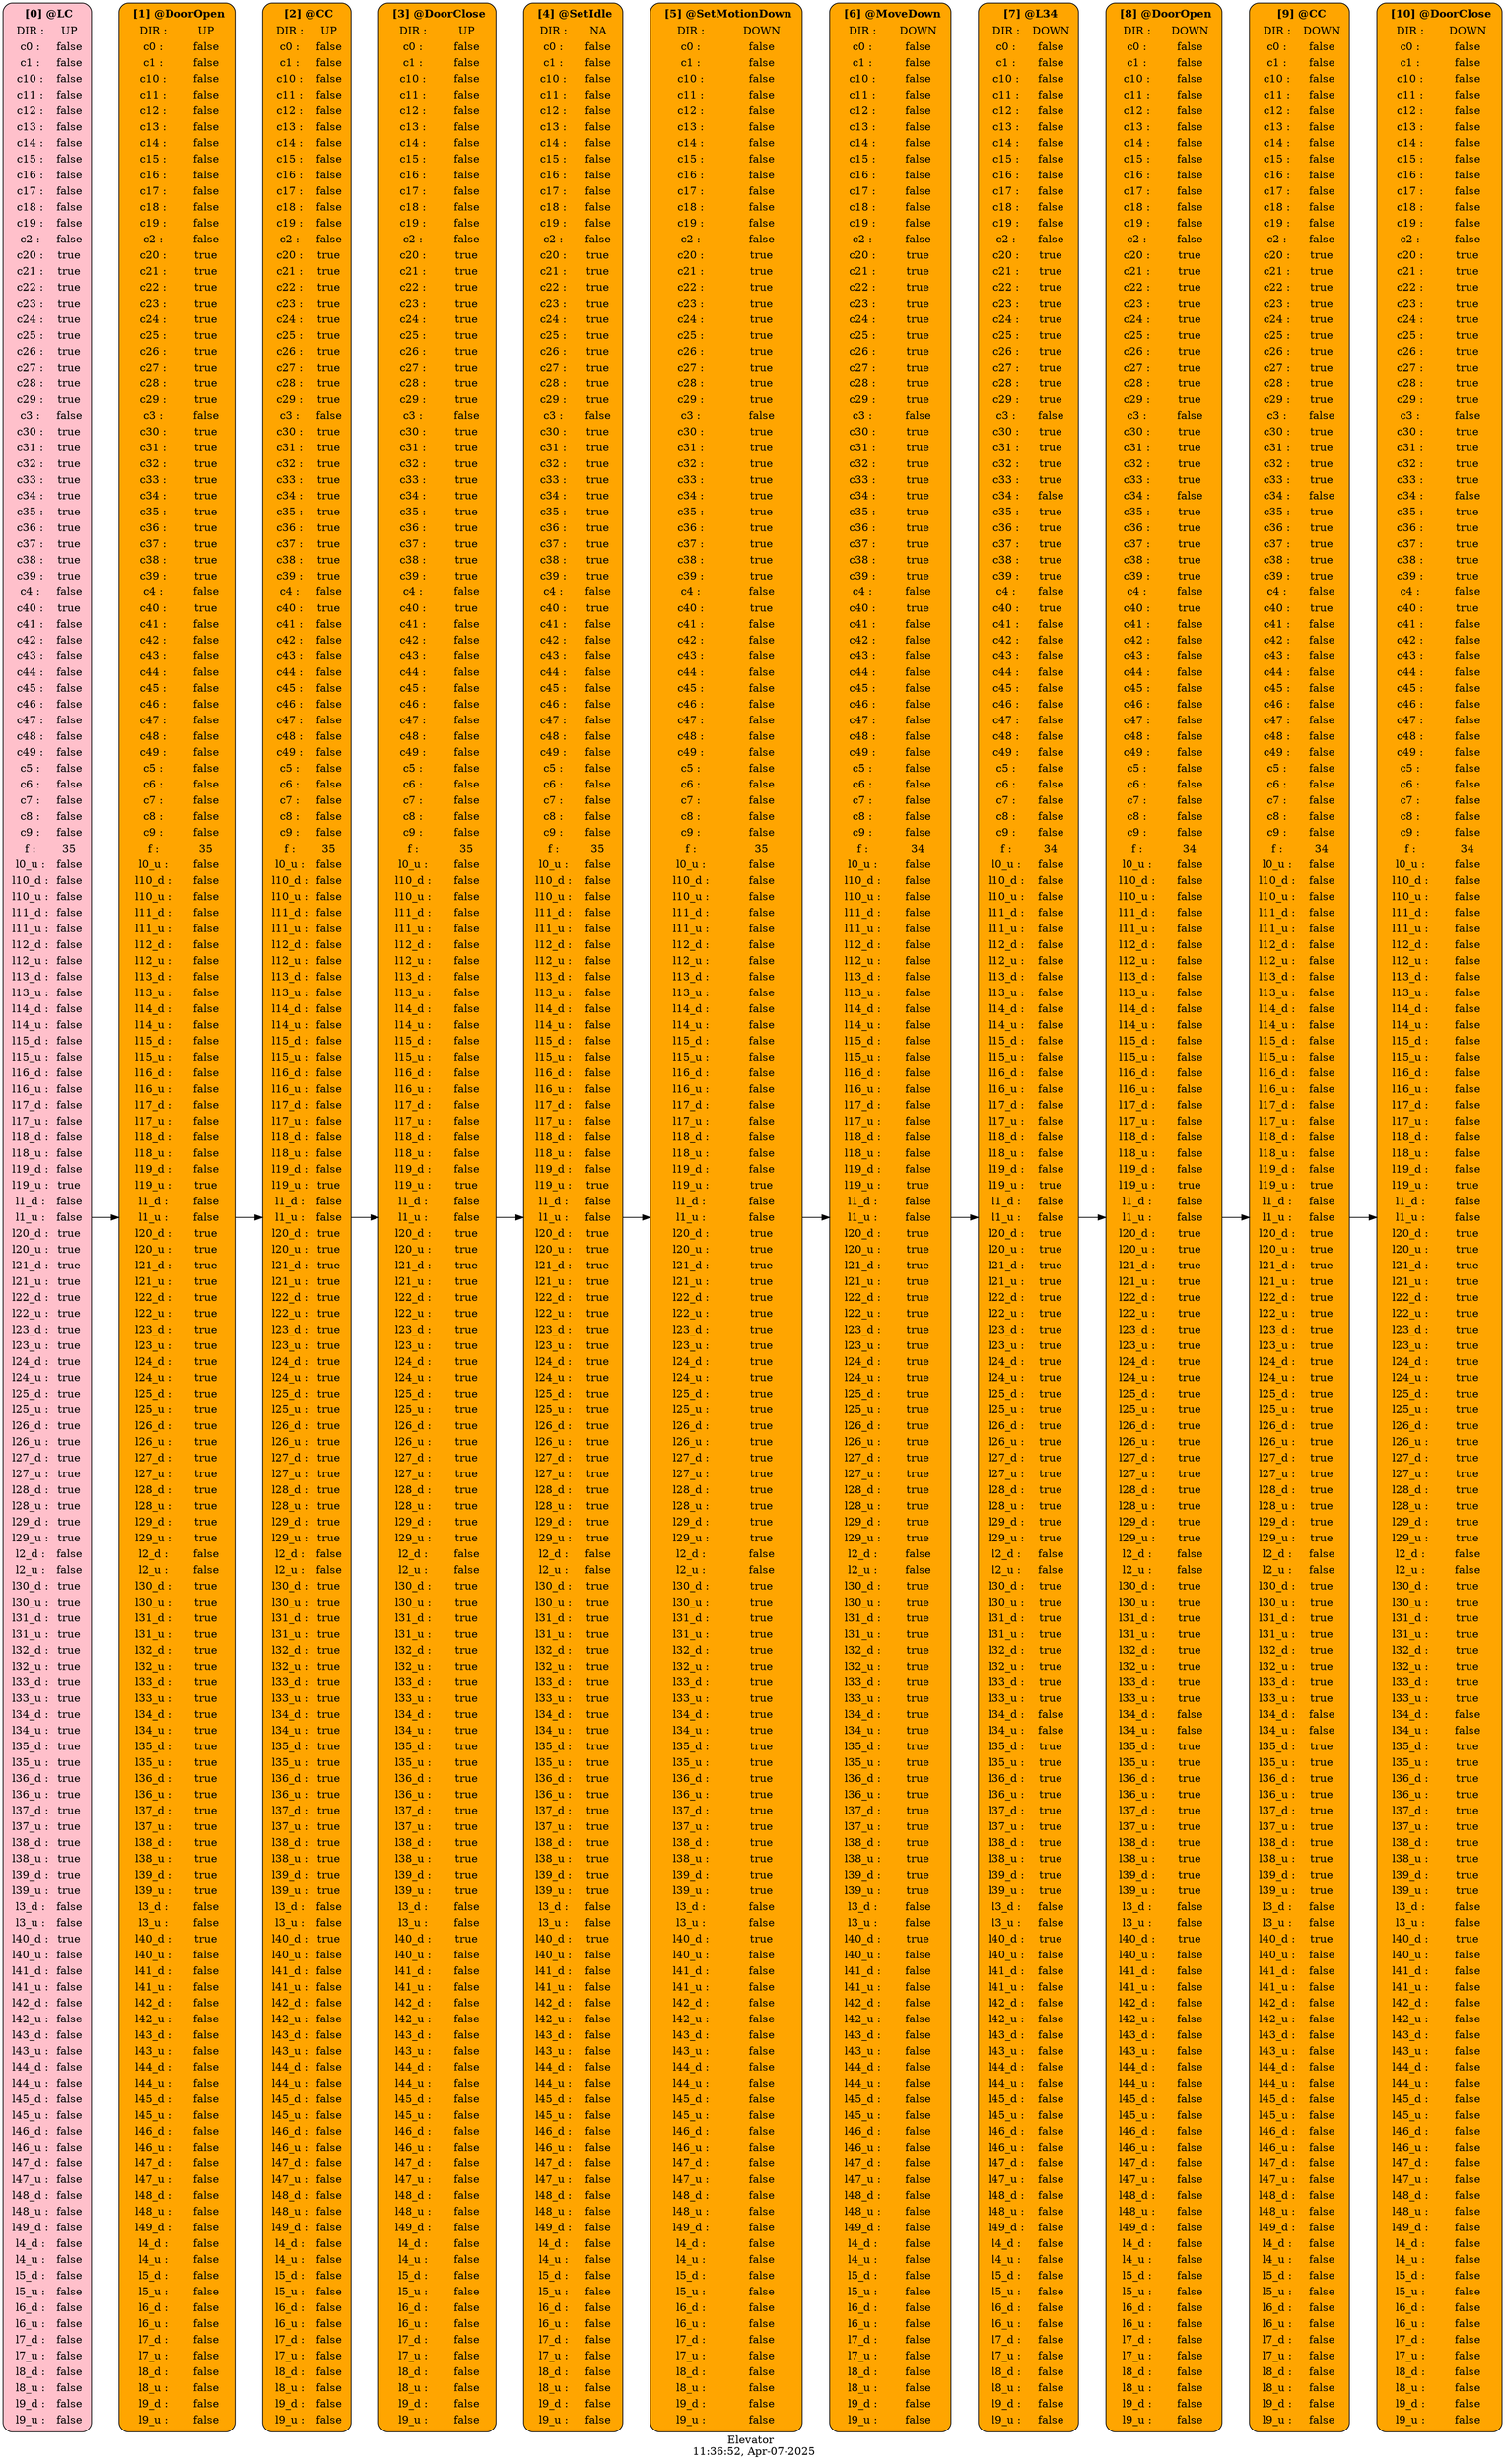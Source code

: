 /*
* Dot trace for Elevator
* [Time Stamp]:11:36:52, Apr-07-2025
* [Location]:/home/haowu/Elevator_SMT_Verification/test/trace/Elevator ID12.dot
* [States]:59
* CC DoorClose DoorOpen L0 L1 L10 L11 L12 L13 L14 L15 L16 L17 L18 L19 L2 L20 L21 L22 L23 L24 L25 L26 L27 L28 L29 L3 L30 L31 L32 L33 L34 L35 L36 L37 L38 L39 L4 L40 L41 L42 L43 L44 L45 L46 L47 L48 L49 L5 L6 L7 L8 L9 LC MoveDown MoveUp SetIdle SetMotionDown SetMotionUp 
* [Trans]:311
* [Start State]:LC
* [Final State(s)]:
*DoorOpen MoveUp MoveDown CC LC SetMotionUp SetMotionDown SetIdle L0 L1 L2 L3 L4 L5 L6 L7 L8 L9 L10 L11 L12 L13 L14 L15 L16 L17 L18 L19 L20 L21 L22 L23 L24 L25 L26 L27 L28 L29 L30 L31 L32 L33 L34 L35 L36 L37 L38 L39 L40 L41 L42 L43 L44 L45 L46 L47 L48 L49 DoorClose 
* [Trace Length]:11 
*/




digraph G { 



	 rankdir="LR"



label="Elevator \n 11:36:52, Apr-07-2025"
labelloc=" b " ;
labeljust=" c ";
	n0 [color="black", style="rounded, filled" , fillcolor="pink" , shape="rect", label= < 
 		 <table border='0' cellborder='0' style='rounded'> 
			 <tr><td align="center" colspan="2" > <b>[0] @LC</b></td></tr>
			 <tr><td align="center">DIR : </td><td>UP</td></tr> 
			 <tr><td align="center">c0 : </td><td>false</td></tr> 
			 <tr><td align="center">c1 : </td><td>false</td></tr> 
			 <tr><td align="center">c10 : </td><td>false</td></tr> 
			 <tr><td align="center">c11 : </td><td>false</td></tr> 
			 <tr><td align="center">c12 : </td><td>false</td></tr> 
			 <tr><td align="center">c13 : </td><td>false</td></tr> 
			 <tr><td align="center">c14 : </td><td>false</td></tr> 
			 <tr><td align="center">c15 : </td><td>false</td></tr> 
			 <tr><td align="center">c16 : </td><td>false</td></tr> 
			 <tr><td align="center">c17 : </td><td>false</td></tr> 
			 <tr><td align="center">c18 : </td><td>false</td></tr> 
			 <tr><td align="center">c19 : </td><td>false</td></tr> 
			 <tr><td align="center">c2 : </td><td>false</td></tr> 
			 <tr><td align="center">c20 : </td><td>true</td></tr> 
			 <tr><td align="center">c21 : </td><td>true</td></tr> 
			 <tr><td align="center">c22 : </td><td>true</td></tr> 
			 <tr><td align="center">c23 : </td><td>true</td></tr> 
			 <tr><td align="center">c24 : </td><td>true</td></tr> 
			 <tr><td align="center">c25 : </td><td>true</td></tr> 
			 <tr><td align="center">c26 : </td><td>true</td></tr> 
			 <tr><td align="center">c27 : </td><td>true</td></tr> 
			 <tr><td align="center">c28 : </td><td>true</td></tr> 
			 <tr><td align="center">c29 : </td><td>true</td></tr> 
			 <tr><td align="center">c3 : </td><td>false</td></tr> 
			 <tr><td align="center">c30 : </td><td>true</td></tr> 
			 <tr><td align="center">c31 : </td><td>true</td></tr> 
			 <tr><td align="center">c32 : </td><td>true</td></tr> 
			 <tr><td align="center">c33 : </td><td>true</td></tr> 
			 <tr><td align="center">c34 : </td><td>true</td></tr> 
			 <tr><td align="center">c35 : </td><td>true</td></tr> 
			 <tr><td align="center">c36 : </td><td>true</td></tr> 
			 <tr><td align="center">c37 : </td><td>true</td></tr> 
			 <tr><td align="center">c38 : </td><td>true</td></tr> 
			 <tr><td align="center">c39 : </td><td>true</td></tr> 
			 <tr><td align="center">c4 : </td><td>false</td></tr> 
			 <tr><td align="center">c40 : </td><td>true</td></tr> 
			 <tr><td align="center">c41 : </td><td>false</td></tr> 
			 <tr><td align="center">c42 : </td><td>false</td></tr> 
			 <tr><td align="center">c43 : </td><td>false</td></tr> 
			 <tr><td align="center">c44 : </td><td>false</td></tr> 
			 <tr><td align="center">c45 : </td><td>false</td></tr> 
			 <tr><td align="center">c46 : </td><td>false</td></tr> 
			 <tr><td align="center">c47 : </td><td>false</td></tr> 
			 <tr><td align="center">c48 : </td><td>false</td></tr> 
			 <tr><td align="center">c49 : </td><td>false</td></tr> 
			 <tr><td align="center">c5 : </td><td>false</td></tr> 
			 <tr><td align="center">c6 : </td><td>false</td></tr> 
			 <tr><td align="center">c7 : </td><td>false</td></tr> 
			 <tr><td align="center">c8 : </td><td>false</td></tr> 
			 <tr><td align="center">c9 : </td><td>false</td></tr> 
			 <tr><td align="center">f : </td><td>35</td></tr> 
			 <tr><td align="center">l0_u : </td><td>false</td></tr> 
			 <tr><td align="center">l10_d : </td><td>false</td></tr> 
			 <tr><td align="center">l10_u : </td><td>false</td></tr> 
			 <tr><td align="center">l11_d : </td><td>false</td></tr> 
			 <tr><td align="center">l11_u : </td><td>false</td></tr> 
			 <tr><td align="center">l12_d : </td><td>false</td></tr> 
			 <tr><td align="center">l12_u : </td><td>false</td></tr> 
			 <tr><td align="center">l13_d : </td><td>false</td></tr> 
			 <tr><td align="center">l13_u : </td><td>false</td></tr> 
			 <tr><td align="center">l14_d : </td><td>false</td></tr> 
			 <tr><td align="center">l14_u : </td><td>false</td></tr> 
			 <tr><td align="center">l15_d : </td><td>false</td></tr> 
			 <tr><td align="center">l15_u : </td><td>false</td></tr> 
			 <tr><td align="center">l16_d : </td><td>false</td></tr> 
			 <tr><td align="center">l16_u : </td><td>false</td></tr> 
			 <tr><td align="center">l17_d : </td><td>false</td></tr> 
			 <tr><td align="center">l17_u : </td><td>false</td></tr> 
			 <tr><td align="center">l18_d : </td><td>false</td></tr> 
			 <tr><td align="center">l18_u : </td><td>false</td></tr> 
			 <tr><td align="center">l19_d : </td><td>false</td></tr> 
			 <tr><td align="center">l19_u : </td><td>true</td></tr> 
			 <tr><td align="center">l1_d : </td><td>false</td></tr> 
			 <tr><td align="center">l1_u : </td><td>false</td></tr> 
			 <tr><td align="center">l20_d : </td><td>true</td></tr> 
			 <tr><td align="center">l20_u : </td><td>true</td></tr> 
			 <tr><td align="center">l21_d : </td><td>true</td></tr> 
			 <tr><td align="center">l21_u : </td><td>true</td></tr> 
			 <tr><td align="center">l22_d : </td><td>true</td></tr> 
			 <tr><td align="center">l22_u : </td><td>true</td></tr> 
			 <tr><td align="center">l23_d : </td><td>true</td></tr> 
			 <tr><td align="center">l23_u : </td><td>true</td></tr> 
			 <tr><td align="center">l24_d : </td><td>true</td></tr> 
			 <tr><td align="center">l24_u : </td><td>true</td></tr> 
			 <tr><td align="center">l25_d : </td><td>true</td></tr> 
			 <tr><td align="center">l25_u : </td><td>true</td></tr> 
			 <tr><td align="center">l26_d : </td><td>true</td></tr> 
			 <tr><td align="center">l26_u : </td><td>true</td></tr> 
			 <tr><td align="center">l27_d : </td><td>true</td></tr> 
			 <tr><td align="center">l27_u : </td><td>true</td></tr> 
			 <tr><td align="center">l28_d : </td><td>true</td></tr> 
			 <tr><td align="center">l28_u : </td><td>true</td></tr> 
			 <tr><td align="center">l29_d : </td><td>true</td></tr> 
			 <tr><td align="center">l29_u : </td><td>true</td></tr> 
			 <tr><td align="center">l2_d : </td><td>false</td></tr> 
			 <tr><td align="center">l2_u : </td><td>false</td></tr> 
			 <tr><td align="center">l30_d : </td><td>true</td></tr> 
			 <tr><td align="center">l30_u : </td><td>true</td></tr> 
			 <tr><td align="center">l31_d : </td><td>true</td></tr> 
			 <tr><td align="center">l31_u : </td><td>true</td></tr> 
			 <tr><td align="center">l32_d : </td><td>true</td></tr> 
			 <tr><td align="center">l32_u : </td><td>true</td></tr> 
			 <tr><td align="center">l33_d : </td><td>true</td></tr> 
			 <tr><td align="center">l33_u : </td><td>true</td></tr> 
			 <tr><td align="center">l34_d : </td><td>true</td></tr> 
			 <tr><td align="center">l34_u : </td><td>true</td></tr> 
			 <tr><td align="center">l35_d : </td><td>true</td></tr> 
			 <tr><td align="center">l35_u : </td><td>true</td></tr> 
			 <tr><td align="center">l36_d : </td><td>true</td></tr> 
			 <tr><td align="center">l36_u : </td><td>true</td></tr> 
			 <tr><td align="center">l37_d : </td><td>true</td></tr> 
			 <tr><td align="center">l37_u : </td><td>true</td></tr> 
			 <tr><td align="center">l38_d : </td><td>true</td></tr> 
			 <tr><td align="center">l38_u : </td><td>true</td></tr> 
			 <tr><td align="center">l39_d : </td><td>true</td></tr> 
			 <tr><td align="center">l39_u : </td><td>true</td></tr> 
			 <tr><td align="center">l3_d : </td><td>false</td></tr> 
			 <tr><td align="center">l3_u : </td><td>false</td></tr> 
			 <tr><td align="center">l40_d : </td><td>true</td></tr> 
			 <tr><td align="center">l40_u : </td><td>false</td></tr> 
			 <tr><td align="center">l41_d : </td><td>false</td></tr> 
			 <tr><td align="center">l41_u : </td><td>false</td></tr> 
			 <tr><td align="center">l42_d : </td><td>false</td></tr> 
			 <tr><td align="center">l42_u : </td><td>false</td></tr> 
			 <tr><td align="center">l43_d : </td><td>false</td></tr> 
			 <tr><td align="center">l43_u : </td><td>false</td></tr> 
			 <tr><td align="center">l44_d : </td><td>false</td></tr> 
			 <tr><td align="center">l44_u : </td><td>false</td></tr> 
			 <tr><td align="center">l45_d : </td><td>false</td></tr> 
			 <tr><td align="center">l45_u : </td><td>false</td></tr> 
			 <tr><td align="center">l46_d : </td><td>false</td></tr> 
			 <tr><td align="center">l46_u : </td><td>false</td></tr> 
			 <tr><td align="center">l47_d : </td><td>false</td></tr> 
			 <tr><td align="center">l47_u : </td><td>false</td></tr> 
			 <tr><td align="center">l48_d : </td><td>false</td></tr> 
			 <tr><td align="center">l48_u : </td><td>false</td></tr> 
			 <tr><td align="center">l49_d : </td><td>false</td></tr> 
			 <tr><td align="center">l4_d : </td><td>false</td></tr> 
			 <tr><td align="center">l4_u : </td><td>false</td></tr> 
			 <tr><td align="center">l5_d : </td><td>false</td></tr> 
			 <tr><td align="center">l5_u : </td><td>false</td></tr> 
			 <tr><td align="center">l6_d : </td><td>false</td></tr> 
			 <tr><td align="center">l6_u : </td><td>false</td></tr> 
			 <tr><td align="center">l7_d : </td><td>false</td></tr> 
			 <tr><td align="center">l7_u : </td><td>false</td></tr> 
			 <tr><td align="center">l8_d : </td><td>false</td></tr> 
			 <tr><td align="center">l8_u : </td><td>false</td></tr> 
			 <tr><td align="center">l9_d : </td><td>false</td></tr> 
			 <tr><td align="center">l9_u : </td><td>false</td></tr> 
		 </table> > ]
	n1 [color="black", style="rounded, filled" , fillcolor="orange" , shape="rect", label= < 
 		 <table border='0' cellborder='0' style='rounded'> 
			 <tr><td align="center" colspan="2" > <b>[1] @DoorOpen</b></td></tr>
			 <tr><td align="center">DIR : </td><td>UP</td></tr> 
			 <tr><td align="center">c0 : </td><td>false</td></tr> 
			 <tr><td align="center">c1 : </td><td>false</td></tr> 
			 <tr><td align="center">c10 : </td><td>false</td></tr> 
			 <tr><td align="center">c11 : </td><td>false</td></tr> 
			 <tr><td align="center">c12 : </td><td>false</td></tr> 
			 <tr><td align="center">c13 : </td><td>false</td></tr> 
			 <tr><td align="center">c14 : </td><td>false</td></tr> 
			 <tr><td align="center">c15 : </td><td>false</td></tr> 
			 <tr><td align="center">c16 : </td><td>false</td></tr> 
			 <tr><td align="center">c17 : </td><td>false</td></tr> 
			 <tr><td align="center">c18 : </td><td>false</td></tr> 
			 <tr><td align="center">c19 : </td><td>false</td></tr> 
			 <tr><td align="center">c2 : </td><td>false</td></tr> 
			 <tr><td align="center">c20 : </td><td>true</td></tr> 
			 <tr><td align="center">c21 : </td><td>true</td></tr> 
			 <tr><td align="center">c22 : </td><td>true</td></tr> 
			 <tr><td align="center">c23 : </td><td>true</td></tr> 
			 <tr><td align="center">c24 : </td><td>true</td></tr> 
			 <tr><td align="center">c25 : </td><td>true</td></tr> 
			 <tr><td align="center">c26 : </td><td>true</td></tr> 
			 <tr><td align="center">c27 : </td><td>true</td></tr> 
			 <tr><td align="center">c28 : </td><td>true</td></tr> 
			 <tr><td align="center">c29 : </td><td>true</td></tr> 
			 <tr><td align="center">c3 : </td><td>false</td></tr> 
			 <tr><td align="center">c30 : </td><td>true</td></tr> 
			 <tr><td align="center">c31 : </td><td>true</td></tr> 
			 <tr><td align="center">c32 : </td><td>true</td></tr> 
			 <tr><td align="center">c33 : </td><td>true</td></tr> 
			 <tr><td align="center">c34 : </td><td>true</td></tr> 
			 <tr><td align="center">c35 : </td><td>true</td></tr> 
			 <tr><td align="center">c36 : </td><td>true</td></tr> 
			 <tr><td align="center">c37 : </td><td>true</td></tr> 
			 <tr><td align="center">c38 : </td><td>true</td></tr> 
			 <tr><td align="center">c39 : </td><td>true</td></tr> 
			 <tr><td align="center">c4 : </td><td>false</td></tr> 
			 <tr><td align="center">c40 : </td><td>true</td></tr> 
			 <tr><td align="center">c41 : </td><td>false</td></tr> 
			 <tr><td align="center">c42 : </td><td>false</td></tr> 
			 <tr><td align="center">c43 : </td><td>false</td></tr> 
			 <tr><td align="center">c44 : </td><td>false</td></tr> 
			 <tr><td align="center">c45 : </td><td>false</td></tr> 
			 <tr><td align="center">c46 : </td><td>false</td></tr> 
			 <tr><td align="center">c47 : </td><td>false</td></tr> 
			 <tr><td align="center">c48 : </td><td>false</td></tr> 
			 <tr><td align="center">c49 : </td><td>false</td></tr> 
			 <tr><td align="center">c5 : </td><td>false</td></tr> 
			 <tr><td align="center">c6 : </td><td>false</td></tr> 
			 <tr><td align="center">c7 : </td><td>false</td></tr> 
			 <tr><td align="center">c8 : </td><td>false</td></tr> 
			 <tr><td align="center">c9 : </td><td>false</td></tr> 
			 <tr><td align="center">f : </td><td>35</td></tr> 
			 <tr><td align="center">l0_u : </td><td>false</td></tr> 
			 <tr><td align="center">l10_d : </td><td>false</td></tr> 
			 <tr><td align="center">l10_u : </td><td>false</td></tr> 
			 <tr><td align="center">l11_d : </td><td>false</td></tr> 
			 <tr><td align="center">l11_u : </td><td>false</td></tr> 
			 <tr><td align="center">l12_d : </td><td>false</td></tr> 
			 <tr><td align="center">l12_u : </td><td>false</td></tr> 
			 <tr><td align="center">l13_d : </td><td>false</td></tr> 
			 <tr><td align="center">l13_u : </td><td>false</td></tr> 
			 <tr><td align="center">l14_d : </td><td>false</td></tr> 
			 <tr><td align="center">l14_u : </td><td>false</td></tr> 
			 <tr><td align="center">l15_d : </td><td>false</td></tr> 
			 <tr><td align="center">l15_u : </td><td>false</td></tr> 
			 <tr><td align="center">l16_d : </td><td>false</td></tr> 
			 <tr><td align="center">l16_u : </td><td>false</td></tr> 
			 <tr><td align="center">l17_d : </td><td>false</td></tr> 
			 <tr><td align="center">l17_u : </td><td>false</td></tr> 
			 <tr><td align="center">l18_d : </td><td>false</td></tr> 
			 <tr><td align="center">l18_u : </td><td>false</td></tr> 
			 <tr><td align="center">l19_d : </td><td>false</td></tr> 
			 <tr><td align="center">l19_u : </td><td>true</td></tr> 
			 <tr><td align="center">l1_d : </td><td>false</td></tr> 
			 <tr><td align="center">l1_u : </td><td>false</td></tr> 
			 <tr><td align="center">l20_d : </td><td>true</td></tr> 
			 <tr><td align="center">l20_u : </td><td>true</td></tr> 
			 <tr><td align="center">l21_d : </td><td>true</td></tr> 
			 <tr><td align="center">l21_u : </td><td>true</td></tr> 
			 <tr><td align="center">l22_d : </td><td>true</td></tr> 
			 <tr><td align="center">l22_u : </td><td>true</td></tr> 
			 <tr><td align="center">l23_d : </td><td>true</td></tr> 
			 <tr><td align="center">l23_u : </td><td>true</td></tr> 
			 <tr><td align="center">l24_d : </td><td>true</td></tr> 
			 <tr><td align="center">l24_u : </td><td>true</td></tr> 
			 <tr><td align="center">l25_d : </td><td>true</td></tr> 
			 <tr><td align="center">l25_u : </td><td>true</td></tr> 
			 <tr><td align="center">l26_d : </td><td>true</td></tr> 
			 <tr><td align="center">l26_u : </td><td>true</td></tr> 
			 <tr><td align="center">l27_d : </td><td>true</td></tr> 
			 <tr><td align="center">l27_u : </td><td>true</td></tr> 
			 <tr><td align="center">l28_d : </td><td>true</td></tr> 
			 <tr><td align="center">l28_u : </td><td>true</td></tr> 
			 <tr><td align="center">l29_d : </td><td>true</td></tr> 
			 <tr><td align="center">l29_u : </td><td>true</td></tr> 
			 <tr><td align="center">l2_d : </td><td>false</td></tr> 
			 <tr><td align="center">l2_u : </td><td>false</td></tr> 
			 <tr><td align="center">l30_d : </td><td>true</td></tr> 
			 <tr><td align="center">l30_u : </td><td>true</td></tr> 
			 <tr><td align="center">l31_d : </td><td>true</td></tr> 
			 <tr><td align="center">l31_u : </td><td>true</td></tr> 
			 <tr><td align="center">l32_d : </td><td>true</td></tr> 
			 <tr><td align="center">l32_u : </td><td>true</td></tr> 
			 <tr><td align="center">l33_d : </td><td>true</td></tr> 
			 <tr><td align="center">l33_u : </td><td>true</td></tr> 
			 <tr><td align="center">l34_d : </td><td>true</td></tr> 
			 <tr><td align="center">l34_u : </td><td>true</td></tr> 
			 <tr><td align="center">l35_d : </td><td>true</td></tr> 
			 <tr><td align="center">l35_u : </td><td>true</td></tr> 
			 <tr><td align="center">l36_d : </td><td>true</td></tr> 
			 <tr><td align="center">l36_u : </td><td>true</td></tr> 
			 <tr><td align="center">l37_d : </td><td>true</td></tr> 
			 <tr><td align="center">l37_u : </td><td>true</td></tr> 
			 <tr><td align="center">l38_d : </td><td>true</td></tr> 
			 <tr><td align="center">l38_u : </td><td>true</td></tr> 
			 <tr><td align="center">l39_d : </td><td>true</td></tr> 
			 <tr><td align="center">l39_u : </td><td>true</td></tr> 
			 <tr><td align="center">l3_d : </td><td>false</td></tr> 
			 <tr><td align="center">l3_u : </td><td>false</td></tr> 
			 <tr><td align="center">l40_d : </td><td>true</td></tr> 
			 <tr><td align="center">l40_u : </td><td>false</td></tr> 
			 <tr><td align="center">l41_d : </td><td>false</td></tr> 
			 <tr><td align="center">l41_u : </td><td>false</td></tr> 
			 <tr><td align="center">l42_d : </td><td>false</td></tr> 
			 <tr><td align="center">l42_u : </td><td>false</td></tr> 
			 <tr><td align="center">l43_d : </td><td>false</td></tr> 
			 <tr><td align="center">l43_u : </td><td>false</td></tr> 
			 <tr><td align="center">l44_d : </td><td>false</td></tr> 
			 <tr><td align="center">l44_u : </td><td>false</td></tr> 
			 <tr><td align="center">l45_d : </td><td>false</td></tr> 
			 <tr><td align="center">l45_u : </td><td>false</td></tr> 
			 <tr><td align="center">l46_d : </td><td>false</td></tr> 
			 <tr><td align="center">l46_u : </td><td>false</td></tr> 
			 <tr><td align="center">l47_d : </td><td>false</td></tr> 
			 <tr><td align="center">l47_u : </td><td>false</td></tr> 
			 <tr><td align="center">l48_d : </td><td>false</td></tr> 
			 <tr><td align="center">l48_u : </td><td>false</td></tr> 
			 <tr><td align="center">l49_d : </td><td>false</td></tr> 
			 <tr><td align="center">l4_d : </td><td>false</td></tr> 
			 <tr><td align="center">l4_u : </td><td>false</td></tr> 
			 <tr><td align="center">l5_d : </td><td>false</td></tr> 
			 <tr><td align="center">l5_u : </td><td>false</td></tr> 
			 <tr><td align="center">l6_d : </td><td>false</td></tr> 
			 <tr><td align="center">l6_u : </td><td>false</td></tr> 
			 <tr><td align="center">l7_d : </td><td>false</td></tr> 
			 <tr><td align="center">l7_u : </td><td>false</td></tr> 
			 <tr><td align="center">l8_d : </td><td>false</td></tr> 
			 <tr><td align="center">l8_u : </td><td>false</td></tr> 
			 <tr><td align="center">l9_d : </td><td>false</td></tr> 
			 <tr><td align="center">l9_u : </td><td>false</td></tr> 
		 </table> > ]
	n2 [color="black", style="rounded, filled" , fillcolor="orange" , shape="rect", label= < 
 		 <table border='0' cellborder='0' style='rounded'> 
			 <tr><td align="center" colspan="2" > <b>[2] @CC</b></td></tr>
			 <tr><td align="center">DIR : </td><td>UP</td></tr> 
			 <tr><td align="center">c0 : </td><td>false</td></tr> 
			 <tr><td align="center">c1 : </td><td>false</td></tr> 
			 <tr><td align="center">c10 : </td><td>false</td></tr> 
			 <tr><td align="center">c11 : </td><td>false</td></tr> 
			 <tr><td align="center">c12 : </td><td>false</td></tr> 
			 <tr><td align="center">c13 : </td><td>false</td></tr> 
			 <tr><td align="center">c14 : </td><td>false</td></tr> 
			 <tr><td align="center">c15 : </td><td>false</td></tr> 
			 <tr><td align="center">c16 : </td><td>false</td></tr> 
			 <tr><td align="center">c17 : </td><td>false</td></tr> 
			 <tr><td align="center">c18 : </td><td>false</td></tr> 
			 <tr><td align="center">c19 : </td><td>false</td></tr> 
			 <tr><td align="center">c2 : </td><td>false</td></tr> 
			 <tr><td align="center">c20 : </td><td>true</td></tr> 
			 <tr><td align="center">c21 : </td><td>true</td></tr> 
			 <tr><td align="center">c22 : </td><td>true</td></tr> 
			 <tr><td align="center">c23 : </td><td>true</td></tr> 
			 <tr><td align="center">c24 : </td><td>true</td></tr> 
			 <tr><td align="center">c25 : </td><td>true</td></tr> 
			 <tr><td align="center">c26 : </td><td>true</td></tr> 
			 <tr><td align="center">c27 : </td><td>true</td></tr> 
			 <tr><td align="center">c28 : </td><td>true</td></tr> 
			 <tr><td align="center">c29 : </td><td>true</td></tr> 
			 <tr><td align="center">c3 : </td><td>false</td></tr> 
			 <tr><td align="center">c30 : </td><td>true</td></tr> 
			 <tr><td align="center">c31 : </td><td>true</td></tr> 
			 <tr><td align="center">c32 : </td><td>true</td></tr> 
			 <tr><td align="center">c33 : </td><td>true</td></tr> 
			 <tr><td align="center">c34 : </td><td>true</td></tr> 
			 <tr><td align="center">c35 : </td><td>true</td></tr> 
			 <tr><td align="center">c36 : </td><td>true</td></tr> 
			 <tr><td align="center">c37 : </td><td>true</td></tr> 
			 <tr><td align="center">c38 : </td><td>true</td></tr> 
			 <tr><td align="center">c39 : </td><td>true</td></tr> 
			 <tr><td align="center">c4 : </td><td>false</td></tr> 
			 <tr><td align="center">c40 : </td><td>true</td></tr> 
			 <tr><td align="center">c41 : </td><td>false</td></tr> 
			 <tr><td align="center">c42 : </td><td>false</td></tr> 
			 <tr><td align="center">c43 : </td><td>false</td></tr> 
			 <tr><td align="center">c44 : </td><td>false</td></tr> 
			 <tr><td align="center">c45 : </td><td>false</td></tr> 
			 <tr><td align="center">c46 : </td><td>false</td></tr> 
			 <tr><td align="center">c47 : </td><td>false</td></tr> 
			 <tr><td align="center">c48 : </td><td>false</td></tr> 
			 <tr><td align="center">c49 : </td><td>false</td></tr> 
			 <tr><td align="center">c5 : </td><td>false</td></tr> 
			 <tr><td align="center">c6 : </td><td>false</td></tr> 
			 <tr><td align="center">c7 : </td><td>false</td></tr> 
			 <tr><td align="center">c8 : </td><td>false</td></tr> 
			 <tr><td align="center">c9 : </td><td>false</td></tr> 
			 <tr><td align="center">f : </td><td>35</td></tr> 
			 <tr><td align="center">l0_u : </td><td>false</td></tr> 
			 <tr><td align="center">l10_d : </td><td>false</td></tr> 
			 <tr><td align="center">l10_u : </td><td>false</td></tr> 
			 <tr><td align="center">l11_d : </td><td>false</td></tr> 
			 <tr><td align="center">l11_u : </td><td>false</td></tr> 
			 <tr><td align="center">l12_d : </td><td>false</td></tr> 
			 <tr><td align="center">l12_u : </td><td>false</td></tr> 
			 <tr><td align="center">l13_d : </td><td>false</td></tr> 
			 <tr><td align="center">l13_u : </td><td>false</td></tr> 
			 <tr><td align="center">l14_d : </td><td>false</td></tr> 
			 <tr><td align="center">l14_u : </td><td>false</td></tr> 
			 <tr><td align="center">l15_d : </td><td>false</td></tr> 
			 <tr><td align="center">l15_u : </td><td>false</td></tr> 
			 <tr><td align="center">l16_d : </td><td>false</td></tr> 
			 <tr><td align="center">l16_u : </td><td>false</td></tr> 
			 <tr><td align="center">l17_d : </td><td>false</td></tr> 
			 <tr><td align="center">l17_u : </td><td>false</td></tr> 
			 <tr><td align="center">l18_d : </td><td>false</td></tr> 
			 <tr><td align="center">l18_u : </td><td>false</td></tr> 
			 <tr><td align="center">l19_d : </td><td>false</td></tr> 
			 <tr><td align="center">l19_u : </td><td>true</td></tr> 
			 <tr><td align="center">l1_d : </td><td>false</td></tr> 
			 <tr><td align="center">l1_u : </td><td>false</td></tr> 
			 <tr><td align="center">l20_d : </td><td>true</td></tr> 
			 <tr><td align="center">l20_u : </td><td>true</td></tr> 
			 <tr><td align="center">l21_d : </td><td>true</td></tr> 
			 <tr><td align="center">l21_u : </td><td>true</td></tr> 
			 <tr><td align="center">l22_d : </td><td>true</td></tr> 
			 <tr><td align="center">l22_u : </td><td>true</td></tr> 
			 <tr><td align="center">l23_d : </td><td>true</td></tr> 
			 <tr><td align="center">l23_u : </td><td>true</td></tr> 
			 <tr><td align="center">l24_d : </td><td>true</td></tr> 
			 <tr><td align="center">l24_u : </td><td>true</td></tr> 
			 <tr><td align="center">l25_d : </td><td>true</td></tr> 
			 <tr><td align="center">l25_u : </td><td>true</td></tr> 
			 <tr><td align="center">l26_d : </td><td>true</td></tr> 
			 <tr><td align="center">l26_u : </td><td>true</td></tr> 
			 <tr><td align="center">l27_d : </td><td>true</td></tr> 
			 <tr><td align="center">l27_u : </td><td>true</td></tr> 
			 <tr><td align="center">l28_d : </td><td>true</td></tr> 
			 <tr><td align="center">l28_u : </td><td>true</td></tr> 
			 <tr><td align="center">l29_d : </td><td>true</td></tr> 
			 <tr><td align="center">l29_u : </td><td>true</td></tr> 
			 <tr><td align="center">l2_d : </td><td>false</td></tr> 
			 <tr><td align="center">l2_u : </td><td>false</td></tr> 
			 <tr><td align="center">l30_d : </td><td>true</td></tr> 
			 <tr><td align="center">l30_u : </td><td>true</td></tr> 
			 <tr><td align="center">l31_d : </td><td>true</td></tr> 
			 <tr><td align="center">l31_u : </td><td>true</td></tr> 
			 <tr><td align="center">l32_d : </td><td>true</td></tr> 
			 <tr><td align="center">l32_u : </td><td>true</td></tr> 
			 <tr><td align="center">l33_d : </td><td>true</td></tr> 
			 <tr><td align="center">l33_u : </td><td>true</td></tr> 
			 <tr><td align="center">l34_d : </td><td>true</td></tr> 
			 <tr><td align="center">l34_u : </td><td>true</td></tr> 
			 <tr><td align="center">l35_d : </td><td>true</td></tr> 
			 <tr><td align="center">l35_u : </td><td>true</td></tr> 
			 <tr><td align="center">l36_d : </td><td>true</td></tr> 
			 <tr><td align="center">l36_u : </td><td>true</td></tr> 
			 <tr><td align="center">l37_d : </td><td>true</td></tr> 
			 <tr><td align="center">l37_u : </td><td>true</td></tr> 
			 <tr><td align="center">l38_d : </td><td>true</td></tr> 
			 <tr><td align="center">l38_u : </td><td>true</td></tr> 
			 <tr><td align="center">l39_d : </td><td>true</td></tr> 
			 <tr><td align="center">l39_u : </td><td>true</td></tr> 
			 <tr><td align="center">l3_d : </td><td>false</td></tr> 
			 <tr><td align="center">l3_u : </td><td>false</td></tr> 
			 <tr><td align="center">l40_d : </td><td>true</td></tr> 
			 <tr><td align="center">l40_u : </td><td>false</td></tr> 
			 <tr><td align="center">l41_d : </td><td>false</td></tr> 
			 <tr><td align="center">l41_u : </td><td>false</td></tr> 
			 <tr><td align="center">l42_d : </td><td>false</td></tr> 
			 <tr><td align="center">l42_u : </td><td>false</td></tr> 
			 <tr><td align="center">l43_d : </td><td>false</td></tr> 
			 <tr><td align="center">l43_u : </td><td>false</td></tr> 
			 <tr><td align="center">l44_d : </td><td>false</td></tr> 
			 <tr><td align="center">l44_u : </td><td>false</td></tr> 
			 <tr><td align="center">l45_d : </td><td>false</td></tr> 
			 <tr><td align="center">l45_u : </td><td>false</td></tr> 
			 <tr><td align="center">l46_d : </td><td>false</td></tr> 
			 <tr><td align="center">l46_u : </td><td>false</td></tr> 
			 <tr><td align="center">l47_d : </td><td>false</td></tr> 
			 <tr><td align="center">l47_u : </td><td>false</td></tr> 
			 <tr><td align="center">l48_d : </td><td>false</td></tr> 
			 <tr><td align="center">l48_u : </td><td>false</td></tr> 
			 <tr><td align="center">l49_d : </td><td>false</td></tr> 
			 <tr><td align="center">l4_d : </td><td>false</td></tr> 
			 <tr><td align="center">l4_u : </td><td>false</td></tr> 
			 <tr><td align="center">l5_d : </td><td>false</td></tr> 
			 <tr><td align="center">l5_u : </td><td>false</td></tr> 
			 <tr><td align="center">l6_d : </td><td>false</td></tr> 
			 <tr><td align="center">l6_u : </td><td>false</td></tr> 
			 <tr><td align="center">l7_d : </td><td>false</td></tr> 
			 <tr><td align="center">l7_u : </td><td>false</td></tr> 
			 <tr><td align="center">l8_d : </td><td>false</td></tr> 
			 <tr><td align="center">l8_u : </td><td>false</td></tr> 
			 <tr><td align="center">l9_d : </td><td>false</td></tr> 
			 <tr><td align="center">l9_u : </td><td>false</td></tr> 
		 </table> > ]
	n3 [color="black", style="rounded, filled" , fillcolor="orange" , shape="rect", label= < 
 		 <table border='0' cellborder='0' style='rounded'> 
			 <tr><td align="center" colspan="2" > <b>[3] @DoorClose</b></td></tr>
			 <tr><td align="center">DIR : </td><td>UP</td></tr> 
			 <tr><td align="center">c0 : </td><td>false</td></tr> 
			 <tr><td align="center">c1 : </td><td>false</td></tr> 
			 <tr><td align="center">c10 : </td><td>false</td></tr> 
			 <tr><td align="center">c11 : </td><td>false</td></tr> 
			 <tr><td align="center">c12 : </td><td>false</td></tr> 
			 <tr><td align="center">c13 : </td><td>false</td></tr> 
			 <tr><td align="center">c14 : </td><td>false</td></tr> 
			 <tr><td align="center">c15 : </td><td>false</td></tr> 
			 <tr><td align="center">c16 : </td><td>false</td></tr> 
			 <tr><td align="center">c17 : </td><td>false</td></tr> 
			 <tr><td align="center">c18 : </td><td>false</td></tr> 
			 <tr><td align="center">c19 : </td><td>false</td></tr> 
			 <tr><td align="center">c2 : </td><td>false</td></tr> 
			 <tr><td align="center">c20 : </td><td>true</td></tr> 
			 <tr><td align="center">c21 : </td><td>true</td></tr> 
			 <tr><td align="center">c22 : </td><td>true</td></tr> 
			 <tr><td align="center">c23 : </td><td>true</td></tr> 
			 <tr><td align="center">c24 : </td><td>true</td></tr> 
			 <tr><td align="center">c25 : </td><td>true</td></tr> 
			 <tr><td align="center">c26 : </td><td>true</td></tr> 
			 <tr><td align="center">c27 : </td><td>true</td></tr> 
			 <tr><td align="center">c28 : </td><td>true</td></tr> 
			 <tr><td align="center">c29 : </td><td>true</td></tr> 
			 <tr><td align="center">c3 : </td><td>false</td></tr> 
			 <tr><td align="center">c30 : </td><td>true</td></tr> 
			 <tr><td align="center">c31 : </td><td>true</td></tr> 
			 <tr><td align="center">c32 : </td><td>true</td></tr> 
			 <tr><td align="center">c33 : </td><td>true</td></tr> 
			 <tr><td align="center">c34 : </td><td>true</td></tr> 
			 <tr><td align="center">c35 : </td><td>true</td></tr> 
			 <tr><td align="center">c36 : </td><td>true</td></tr> 
			 <tr><td align="center">c37 : </td><td>true</td></tr> 
			 <tr><td align="center">c38 : </td><td>true</td></tr> 
			 <tr><td align="center">c39 : </td><td>true</td></tr> 
			 <tr><td align="center">c4 : </td><td>false</td></tr> 
			 <tr><td align="center">c40 : </td><td>true</td></tr> 
			 <tr><td align="center">c41 : </td><td>false</td></tr> 
			 <tr><td align="center">c42 : </td><td>false</td></tr> 
			 <tr><td align="center">c43 : </td><td>false</td></tr> 
			 <tr><td align="center">c44 : </td><td>false</td></tr> 
			 <tr><td align="center">c45 : </td><td>false</td></tr> 
			 <tr><td align="center">c46 : </td><td>false</td></tr> 
			 <tr><td align="center">c47 : </td><td>false</td></tr> 
			 <tr><td align="center">c48 : </td><td>false</td></tr> 
			 <tr><td align="center">c49 : </td><td>false</td></tr> 
			 <tr><td align="center">c5 : </td><td>false</td></tr> 
			 <tr><td align="center">c6 : </td><td>false</td></tr> 
			 <tr><td align="center">c7 : </td><td>false</td></tr> 
			 <tr><td align="center">c8 : </td><td>false</td></tr> 
			 <tr><td align="center">c9 : </td><td>false</td></tr> 
			 <tr><td align="center">f : </td><td>35</td></tr> 
			 <tr><td align="center">l0_u : </td><td>false</td></tr> 
			 <tr><td align="center">l10_d : </td><td>false</td></tr> 
			 <tr><td align="center">l10_u : </td><td>false</td></tr> 
			 <tr><td align="center">l11_d : </td><td>false</td></tr> 
			 <tr><td align="center">l11_u : </td><td>false</td></tr> 
			 <tr><td align="center">l12_d : </td><td>false</td></tr> 
			 <tr><td align="center">l12_u : </td><td>false</td></tr> 
			 <tr><td align="center">l13_d : </td><td>false</td></tr> 
			 <tr><td align="center">l13_u : </td><td>false</td></tr> 
			 <tr><td align="center">l14_d : </td><td>false</td></tr> 
			 <tr><td align="center">l14_u : </td><td>false</td></tr> 
			 <tr><td align="center">l15_d : </td><td>false</td></tr> 
			 <tr><td align="center">l15_u : </td><td>false</td></tr> 
			 <tr><td align="center">l16_d : </td><td>false</td></tr> 
			 <tr><td align="center">l16_u : </td><td>false</td></tr> 
			 <tr><td align="center">l17_d : </td><td>false</td></tr> 
			 <tr><td align="center">l17_u : </td><td>false</td></tr> 
			 <tr><td align="center">l18_d : </td><td>false</td></tr> 
			 <tr><td align="center">l18_u : </td><td>false</td></tr> 
			 <tr><td align="center">l19_d : </td><td>false</td></tr> 
			 <tr><td align="center">l19_u : </td><td>true</td></tr> 
			 <tr><td align="center">l1_d : </td><td>false</td></tr> 
			 <tr><td align="center">l1_u : </td><td>false</td></tr> 
			 <tr><td align="center">l20_d : </td><td>true</td></tr> 
			 <tr><td align="center">l20_u : </td><td>true</td></tr> 
			 <tr><td align="center">l21_d : </td><td>true</td></tr> 
			 <tr><td align="center">l21_u : </td><td>true</td></tr> 
			 <tr><td align="center">l22_d : </td><td>true</td></tr> 
			 <tr><td align="center">l22_u : </td><td>true</td></tr> 
			 <tr><td align="center">l23_d : </td><td>true</td></tr> 
			 <tr><td align="center">l23_u : </td><td>true</td></tr> 
			 <tr><td align="center">l24_d : </td><td>true</td></tr> 
			 <tr><td align="center">l24_u : </td><td>true</td></tr> 
			 <tr><td align="center">l25_d : </td><td>true</td></tr> 
			 <tr><td align="center">l25_u : </td><td>true</td></tr> 
			 <tr><td align="center">l26_d : </td><td>true</td></tr> 
			 <tr><td align="center">l26_u : </td><td>true</td></tr> 
			 <tr><td align="center">l27_d : </td><td>true</td></tr> 
			 <tr><td align="center">l27_u : </td><td>true</td></tr> 
			 <tr><td align="center">l28_d : </td><td>true</td></tr> 
			 <tr><td align="center">l28_u : </td><td>true</td></tr> 
			 <tr><td align="center">l29_d : </td><td>true</td></tr> 
			 <tr><td align="center">l29_u : </td><td>true</td></tr> 
			 <tr><td align="center">l2_d : </td><td>false</td></tr> 
			 <tr><td align="center">l2_u : </td><td>false</td></tr> 
			 <tr><td align="center">l30_d : </td><td>true</td></tr> 
			 <tr><td align="center">l30_u : </td><td>true</td></tr> 
			 <tr><td align="center">l31_d : </td><td>true</td></tr> 
			 <tr><td align="center">l31_u : </td><td>true</td></tr> 
			 <tr><td align="center">l32_d : </td><td>true</td></tr> 
			 <tr><td align="center">l32_u : </td><td>true</td></tr> 
			 <tr><td align="center">l33_d : </td><td>true</td></tr> 
			 <tr><td align="center">l33_u : </td><td>true</td></tr> 
			 <tr><td align="center">l34_d : </td><td>true</td></tr> 
			 <tr><td align="center">l34_u : </td><td>true</td></tr> 
			 <tr><td align="center">l35_d : </td><td>true</td></tr> 
			 <tr><td align="center">l35_u : </td><td>true</td></tr> 
			 <tr><td align="center">l36_d : </td><td>true</td></tr> 
			 <tr><td align="center">l36_u : </td><td>true</td></tr> 
			 <tr><td align="center">l37_d : </td><td>true</td></tr> 
			 <tr><td align="center">l37_u : </td><td>true</td></tr> 
			 <tr><td align="center">l38_d : </td><td>true</td></tr> 
			 <tr><td align="center">l38_u : </td><td>true</td></tr> 
			 <tr><td align="center">l39_d : </td><td>true</td></tr> 
			 <tr><td align="center">l39_u : </td><td>true</td></tr> 
			 <tr><td align="center">l3_d : </td><td>false</td></tr> 
			 <tr><td align="center">l3_u : </td><td>false</td></tr> 
			 <tr><td align="center">l40_d : </td><td>true</td></tr> 
			 <tr><td align="center">l40_u : </td><td>false</td></tr> 
			 <tr><td align="center">l41_d : </td><td>false</td></tr> 
			 <tr><td align="center">l41_u : </td><td>false</td></tr> 
			 <tr><td align="center">l42_d : </td><td>false</td></tr> 
			 <tr><td align="center">l42_u : </td><td>false</td></tr> 
			 <tr><td align="center">l43_d : </td><td>false</td></tr> 
			 <tr><td align="center">l43_u : </td><td>false</td></tr> 
			 <tr><td align="center">l44_d : </td><td>false</td></tr> 
			 <tr><td align="center">l44_u : </td><td>false</td></tr> 
			 <tr><td align="center">l45_d : </td><td>false</td></tr> 
			 <tr><td align="center">l45_u : </td><td>false</td></tr> 
			 <tr><td align="center">l46_d : </td><td>false</td></tr> 
			 <tr><td align="center">l46_u : </td><td>false</td></tr> 
			 <tr><td align="center">l47_d : </td><td>false</td></tr> 
			 <tr><td align="center">l47_u : </td><td>false</td></tr> 
			 <tr><td align="center">l48_d : </td><td>false</td></tr> 
			 <tr><td align="center">l48_u : </td><td>false</td></tr> 
			 <tr><td align="center">l49_d : </td><td>false</td></tr> 
			 <tr><td align="center">l4_d : </td><td>false</td></tr> 
			 <tr><td align="center">l4_u : </td><td>false</td></tr> 
			 <tr><td align="center">l5_d : </td><td>false</td></tr> 
			 <tr><td align="center">l5_u : </td><td>false</td></tr> 
			 <tr><td align="center">l6_d : </td><td>false</td></tr> 
			 <tr><td align="center">l6_u : </td><td>false</td></tr> 
			 <tr><td align="center">l7_d : </td><td>false</td></tr> 
			 <tr><td align="center">l7_u : </td><td>false</td></tr> 
			 <tr><td align="center">l8_d : </td><td>false</td></tr> 
			 <tr><td align="center">l8_u : </td><td>false</td></tr> 
			 <tr><td align="center">l9_d : </td><td>false</td></tr> 
			 <tr><td align="center">l9_u : </td><td>false</td></tr> 
		 </table> > ]
	n4 [color="black", style="rounded, filled" , fillcolor="orange" , shape="rect", label= < 
 		 <table border='0' cellborder='0' style='rounded'> 
			 <tr><td align="center" colspan="2" > <b>[4] @SetIdle</b></td></tr>
			 <tr><td align="center">DIR : </td><td>NA</td></tr> 
			 <tr><td align="center">c0 : </td><td>false</td></tr> 
			 <tr><td align="center">c1 : </td><td>false</td></tr> 
			 <tr><td align="center">c10 : </td><td>false</td></tr> 
			 <tr><td align="center">c11 : </td><td>false</td></tr> 
			 <tr><td align="center">c12 : </td><td>false</td></tr> 
			 <tr><td align="center">c13 : </td><td>false</td></tr> 
			 <tr><td align="center">c14 : </td><td>false</td></tr> 
			 <tr><td align="center">c15 : </td><td>false</td></tr> 
			 <tr><td align="center">c16 : </td><td>false</td></tr> 
			 <tr><td align="center">c17 : </td><td>false</td></tr> 
			 <tr><td align="center">c18 : </td><td>false</td></tr> 
			 <tr><td align="center">c19 : </td><td>false</td></tr> 
			 <tr><td align="center">c2 : </td><td>false</td></tr> 
			 <tr><td align="center">c20 : </td><td>true</td></tr> 
			 <tr><td align="center">c21 : </td><td>true</td></tr> 
			 <tr><td align="center">c22 : </td><td>true</td></tr> 
			 <tr><td align="center">c23 : </td><td>true</td></tr> 
			 <tr><td align="center">c24 : </td><td>true</td></tr> 
			 <tr><td align="center">c25 : </td><td>true</td></tr> 
			 <tr><td align="center">c26 : </td><td>true</td></tr> 
			 <tr><td align="center">c27 : </td><td>true</td></tr> 
			 <tr><td align="center">c28 : </td><td>true</td></tr> 
			 <tr><td align="center">c29 : </td><td>true</td></tr> 
			 <tr><td align="center">c3 : </td><td>false</td></tr> 
			 <tr><td align="center">c30 : </td><td>true</td></tr> 
			 <tr><td align="center">c31 : </td><td>true</td></tr> 
			 <tr><td align="center">c32 : </td><td>true</td></tr> 
			 <tr><td align="center">c33 : </td><td>true</td></tr> 
			 <tr><td align="center">c34 : </td><td>true</td></tr> 
			 <tr><td align="center">c35 : </td><td>true</td></tr> 
			 <tr><td align="center">c36 : </td><td>true</td></tr> 
			 <tr><td align="center">c37 : </td><td>true</td></tr> 
			 <tr><td align="center">c38 : </td><td>true</td></tr> 
			 <tr><td align="center">c39 : </td><td>true</td></tr> 
			 <tr><td align="center">c4 : </td><td>false</td></tr> 
			 <tr><td align="center">c40 : </td><td>true</td></tr> 
			 <tr><td align="center">c41 : </td><td>false</td></tr> 
			 <tr><td align="center">c42 : </td><td>false</td></tr> 
			 <tr><td align="center">c43 : </td><td>false</td></tr> 
			 <tr><td align="center">c44 : </td><td>false</td></tr> 
			 <tr><td align="center">c45 : </td><td>false</td></tr> 
			 <tr><td align="center">c46 : </td><td>false</td></tr> 
			 <tr><td align="center">c47 : </td><td>false</td></tr> 
			 <tr><td align="center">c48 : </td><td>false</td></tr> 
			 <tr><td align="center">c49 : </td><td>false</td></tr> 
			 <tr><td align="center">c5 : </td><td>false</td></tr> 
			 <tr><td align="center">c6 : </td><td>false</td></tr> 
			 <tr><td align="center">c7 : </td><td>false</td></tr> 
			 <tr><td align="center">c8 : </td><td>false</td></tr> 
			 <tr><td align="center">c9 : </td><td>false</td></tr> 
			 <tr><td align="center">f : </td><td>35</td></tr> 
			 <tr><td align="center">l0_u : </td><td>false</td></tr> 
			 <tr><td align="center">l10_d : </td><td>false</td></tr> 
			 <tr><td align="center">l10_u : </td><td>false</td></tr> 
			 <tr><td align="center">l11_d : </td><td>false</td></tr> 
			 <tr><td align="center">l11_u : </td><td>false</td></tr> 
			 <tr><td align="center">l12_d : </td><td>false</td></tr> 
			 <tr><td align="center">l12_u : </td><td>false</td></tr> 
			 <tr><td align="center">l13_d : </td><td>false</td></tr> 
			 <tr><td align="center">l13_u : </td><td>false</td></tr> 
			 <tr><td align="center">l14_d : </td><td>false</td></tr> 
			 <tr><td align="center">l14_u : </td><td>false</td></tr> 
			 <tr><td align="center">l15_d : </td><td>false</td></tr> 
			 <tr><td align="center">l15_u : </td><td>false</td></tr> 
			 <tr><td align="center">l16_d : </td><td>false</td></tr> 
			 <tr><td align="center">l16_u : </td><td>false</td></tr> 
			 <tr><td align="center">l17_d : </td><td>false</td></tr> 
			 <tr><td align="center">l17_u : </td><td>false</td></tr> 
			 <tr><td align="center">l18_d : </td><td>false</td></tr> 
			 <tr><td align="center">l18_u : </td><td>false</td></tr> 
			 <tr><td align="center">l19_d : </td><td>false</td></tr> 
			 <tr><td align="center">l19_u : </td><td>true</td></tr> 
			 <tr><td align="center">l1_d : </td><td>false</td></tr> 
			 <tr><td align="center">l1_u : </td><td>false</td></tr> 
			 <tr><td align="center">l20_d : </td><td>true</td></tr> 
			 <tr><td align="center">l20_u : </td><td>true</td></tr> 
			 <tr><td align="center">l21_d : </td><td>true</td></tr> 
			 <tr><td align="center">l21_u : </td><td>true</td></tr> 
			 <tr><td align="center">l22_d : </td><td>true</td></tr> 
			 <tr><td align="center">l22_u : </td><td>true</td></tr> 
			 <tr><td align="center">l23_d : </td><td>true</td></tr> 
			 <tr><td align="center">l23_u : </td><td>true</td></tr> 
			 <tr><td align="center">l24_d : </td><td>true</td></tr> 
			 <tr><td align="center">l24_u : </td><td>true</td></tr> 
			 <tr><td align="center">l25_d : </td><td>true</td></tr> 
			 <tr><td align="center">l25_u : </td><td>true</td></tr> 
			 <tr><td align="center">l26_d : </td><td>true</td></tr> 
			 <tr><td align="center">l26_u : </td><td>true</td></tr> 
			 <tr><td align="center">l27_d : </td><td>true</td></tr> 
			 <tr><td align="center">l27_u : </td><td>true</td></tr> 
			 <tr><td align="center">l28_d : </td><td>true</td></tr> 
			 <tr><td align="center">l28_u : </td><td>true</td></tr> 
			 <tr><td align="center">l29_d : </td><td>true</td></tr> 
			 <tr><td align="center">l29_u : </td><td>true</td></tr> 
			 <tr><td align="center">l2_d : </td><td>false</td></tr> 
			 <tr><td align="center">l2_u : </td><td>false</td></tr> 
			 <tr><td align="center">l30_d : </td><td>true</td></tr> 
			 <tr><td align="center">l30_u : </td><td>true</td></tr> 
			 <tr><td align="center">l31_d : </td><td>true</td></tr> 
			 <tr><td align="center">l31_u : </td><td>true</td></tr> 
			 <tr><td align="center">l32_d : </td><td>true</td></tr> 
			 <tr><td align="center">l32_u : </td><td>true</td></tr> 
			 <tr><td align="center">l33_d : </td><td>true</td></tr> 
			 <tr><td align="center">l33_u : </td><td>true</td></tr> 
			 <tr><td align="center">l34_d : </td><td>true</td></tr> 
			 <tr><td align="center">l34_u : </td><td>true</td></tr> 
			 <tr><td align="center">l35_d : </td><td>true</td></tr> 
			 <tr><td align="center">l35_u : </td><td>true</td></tr> 
			 <tr><td align="center">l36_d : </td><td>true</td></tr> 
			 <tr><td align="center">l36_u : </td><td>true</td></tr> 
			 <tr><td align="center">l37_d : </td><td>true</td></tr> 
			 <tr><td align="center">l37_u : </td><td>true</td></tr> 
			 <tr><td align="center">l38_d : </td><td>true</td></tr> 
			 <tr><td align="center">l38_u : </td><td>true</td></tr> 
			 <tr><td align="center">l39_d : </td><td>true</td></tr> 
			 <tr><td align="center">l39_u : </td><td>true</td></tr> 
			 <tr><td align="center">l3_d : </td><td>false</td></tr> 
			 <tr><td align="center">l3_u : </td><td>false</td></tr> 
			 <tr><td align="center">l40_d : </td><td>true</td></tr> 
			 <tr><td align="center">l40_u : </td><td>false</td></tr> 
			 <tr><td align="center">l41_d : </td><td>false</td></tr> 
			 <tr><td align="center">l41_u : </td><td>false</td></tr> 
			 <tr><td align="center">l42_d : </td><td>false</td></tr> 
			 <tr><td align="center">l42_u : </td><td>false</td></tr> 
			 <tr><td align="center">l43_d : </td><td>false</td></tr> 
			 <tr><td align="center">l43_u : </td><td>false</td></tr> 
			 <tr><td align="center">l44_d : </td><td>false</td></tr> 
			 <tr><td align="center">l44_u : </td><td>false</td></tr> 
			 <tr><td align="center">l45_d : </td><td>false</td></tr> 
			 <tr><td align="center">l45_u : </td><td>false</td></tr> 
			 <tr><td align="center">l46_d : </td><td>false</td></tr> 
			 <tr><td align="center">l46_u : </td><td>false</td></tr> 
			 <tr><td align="center">l47_d : </td><td>false</td></tr> 
			 <tr><td align="center">l47_u : </td><td>false</td></tr> 
			 <tr><td align="center">l48_d : </td><td>false</td></tr> 
			 <tr><td align="center">l48_u : </td><td>false</td></tr> 
			 <tr><td align="center">l49_d : </td><td>false</td></tr> 
			 <tr><td align="center">l4_d : </td><td>false</td></tr> 
			 <tr><td align="center">l4_u : </td><td>false</td></tr> 
			 <tr><td align="center">l5_d : </td><td>false</td></tr> 
			 <tr><td align="center">l5_u : </td><td>false</td></tr> 
			 <tr><td align="center">l6_d : </td><td>false</td></tr> 
			 <tr><td align="center">l6_u : </td><td>false</td></tr> 
			 <tr><td align="center">l7_d : </td><td>false</td></tr> 
			 <tr><td align="center">l7_u : </td><td>false</td></tr> 
			 <tr><td align="center">l8_d : </td><td>false</td></tr> 
			 <tr><td align="center">l8_u : </td><td>false</td></tr> 
			 <tr><td align="center">l9_d : </td><td>false</td></tr> 
			 <tr><td align="center">l9_u : </td><td>false</td></tr> 
		 </table> > ]
	n5 [color="black", style="rounded, filled" , fillcolor="orange" , shape="rect", label= < 
 		 <table border='0' cellborder='0' style='rounded'> 
			 <tr><td align="center" colspan="2" > <b>[5] @SetMotionDown</b></td></tr>
			 <tr><td align="center">DIR : </td><td>DOWN</td></tr> 
			 <tr><td align="center">c0 : </td><td>false</td></tr> 
			 <tr><td align="center">c1 : </td><td>false</td></tr> 
			 <tr><td align="center">c10 : </td><td>false</td></tr> 
			 <tr><td align="center">c11 : </td><td>false</td></tr> 
			 <tr><td align="center">c12 : </td><td>false</td></tr> 
			 <tr><td align="center">c13 : </td><td>false</td></tr> 
			 <tr><td align="center">c14 : </td><td>false</td></tr> 
			 <tr><td align="center">c15 : </td><td>false</td></tr> 
			 <tr><td align="center">c16 : </td><td>false</td></tr> 
			 <tr><td align="center">c17 : </td><td>false</td></tr> 
			 <tr><td align="center">c18 : </td><td>false</td></tr> 
			 <tr><td align="center">c19 : </td><td>false</td></tr> 
			 <tr><td align="center">c2 : </td><td>false</td></tr> 
			 <tr><td align="center">c20 : </td><td>true</td></tr> 
			 <tr><td align="center">c21 : </td><td>true</td></tr> 
			 <tr><td align="center">c22 : </td><td>true</td></tr> 
			 <tr><td align="center">c23 : </td><td>true</td></tr> 
			 <tr><td align="center">c24 : </td><td>true</td></tr> 
			 <tr><td align="center">c25 : </td><td>true</td></tr> 
			 <tr><td align="center">c26 : </td><td>true</td></tr> 
			 <tr><td align="center">c27 : </td><td>true</td></tr> 
			 <tr><td align="center">c28 : </td><td>true</td></tr> 
			 <tr><td align="center">c29 : </td><td>true</td></tr> 
			 <tr><td align="center">c3 : </td><td>false</td></tr> 
			 <tr><td align="center">c30 : </td><td>true</td></tr> 
			 <tr><td align="center">c31 : </td><td>true</td></tr> 
			 <tr><td align="center">c32 : </td><td>true</td></tr> 
			 <tr><td align="center">c33 : </td><td>true</td></tr> 
			 <tr><td align="center">c34 : </td><td>true</td></tr> 
			 <tr><td align="center">c35 : </td><td>true</td></tr> 
			 <tr><td align="center">c36 : </td><td>true</td></tr> 
			 <tr><td align="center">c37 : </td><td>true</td></tr> 
			 <tr><td align="center">c38 : </td><td>true</td></tr> 
			 <tr><td align="center">c39 : </td><td>true</td></tr> 
			 <tr><td align="center">c4 : </td><td>false</td></tr> 
			 <tr><td align="center">c40 : </td><td>true</td></tr> 
			 <tr><td align="center">c41 : </td><td>false</td></tr> 
			 <tr><td align="center">c42 : </td><td>false</td></tr> 
			 <tr><td align="center">c43 : </td><td>false</td></tr> 
			 <tr><td align="center">c44 : </td><td>false</td></tr> 
			 <tr><td align="center">c45 : </td><td>false</td></tr> 
			 <tr><td align="center">c46 : </td><td>false</td></tr> 
			 <tr><td align="center">c47 : </td><td>false</td></tr> 
			 <tr><td align="center">c48 : </td><td>false</td></tr> 
			 <tr><td align="center">c49 : </td><td>false</td></tr> 
			 <tr><td align="center">c5 : </td><td>false</td></tr> 
			 <tr><td align="center">c6 : </td><td>false</td></tr> 
			 <tr><td align="center">c7 : </td><td>false</td></tr> 
			 <tr><td align="center">c8 : </td><td>false</td></tr> 
			 <tr><td align="center">c9 : </td><td>false</td></tr> 
			 <tr><td align="center">f : </td><td>35</td></tr> 
			 <tr><td align="center">l0_u : </td><td>false</td></tr> 
			 <tr><td align="center">l10_d : </td><td>false</td></tr> 
			 <tr><td align="center">l10_u : </td><td>false</td></tr> 
			 <tr><td align="center">l11_d : </td><td>false</td></tr> 
			 <tr><td align="center">l11_u : </td><td>false</td></tr> 
			 <tr><td align="center">l12_d : </td><td>false</td></tr> 
			 <tr><td align="center">l12_u : </td><td>false</td></tr> 
			 <tr><td align="center">l13_d : </td><td>false</td></tr> 
			 <tr><td align="center">l13_u : </td><td>false</td></tr> 
			 <tr><td align="center">l14_d : </td><td>false</td></tr> 
			 <tr><td align="center">l14_u : </td><td>false</td></tr> 
			 <tr><td align="center">l15_d : </td><td>false</td></tr> 
			 <tr><td align="center">l15_u : </td><td>false</td></tr> 
			 <tr><td align="center">l16_d : </td><td>false</td></tr> 
			 <tr><td align="center">l16_u : </td><td>false</td></tr> 
			 <tr><td align="center">l17_d : </td><td>false</td></tr> 
			 <tr><td align="center">l17_u : </td><td>false</td></tr> 
			 <tr><td align="center">l18_d : </td><td>false</td></tr> 
			 <tr><td align="center">l18_u : </td><td>false</td></tr> 
			 <tr><td align="center">l19_d : </td><td>false</td></tr> 
			 <tr><td align="center">l19_u : </td><td>true</td></tr> 
			 <tr><td align="center">l1_d : </td><td>false</td></tr> 
			 <tr><td align="center">l1_u : </td><td>false</td></tr> 
			 <tr><td align="center">l20_d : </td><td>true</td></tr> 
			 <tr><td align="center">l20_u : </td><td>true</td></tr> 
			 <tr><td align="center">l21_d : </td><td>true</td></tr> 
			 <tr><td align="center">l21_u : </td><td>true</td></tr> 
			 <tr><td align="center">l22_d : </td><td>true</td></tr> 
			 <tr><td align="center">l22_u : </td><td>true</td></tr> 
			 <tr><td align="center">l23_d : </td><td>true</td></tr> 
			 <tr><td align="center">l23_u : </td><td>true</td></tr> 
			 <tr><td align="center">l24_d : </td><td>true</td></tr> 
			 <tr><td align="center">l24_u : </td><td>true</td></tr> 
			 <tr><td align="center">l25_d : </td><td>true</td></tr> 
			 <tr><td align="center">l25_u : </td><td>true</td></tr> 
			 <tr><td align="center">l26_d : </td><td>true</td></tr> 
			 <tr><td align="center">l26_u : </td><td>true</td></tr> 
			 <tr><td align="center">l27_d : </td><td>true</td></tr> 
			 <tr><td align="center">l27_u : </td><td>true</td></tr> 
			 <tr><td align="center">l28_d : </td><td>true</td></tr> 
			 <tr><td align="center">l28_u : </td><td>true</td></tr> 
			 <tr><td align="center">l29_d : </td><td>true</td></tr> 
			 <tr><td align="center">l29_u : </td><td>true</td></tr> 
			 <tr><td align="center">l2_d : </td><td>false</td></tr> 
			 <tr><td align="center">l2_u : </td><td>false</td></tr> 
			 <tr><td align="center">l30_d : </td><td>true</td></tr> 
			 <tr><td align="center">l30_u : </td><td>true</td></tr> 
			 <tr><td align="center">l31_d : </td><td>true</td></tr> 
			 <tr><td align="center">l31_u : </td><td>true</td></tr> 
			 <tr><td align="center">l32_d : </td><td>true</td></tr> 
			 <tr><td align="center">l32_u : </td><td>true</td></tr> 
			 <tr><td align="center">l33_d : </td><td>true</td></tr> 
			 <tr><td align="center">l33_u : </td><td>true</td></tr> 
			 <tr><td align="center">l34_d : </td><td>true</td></tr> 
			 <tr><td align="center">l34_u : </td><td>true</td></tr> 
			 <tr><td align="center">l35_d : </td><td>true</td></tr> 
			 <tr><td align="center">l35_u : </td><td>true</td></tr> 
			 <tr><td align="center">l36_d : </td><td>true</td></tr> 
			 <tr><td align="center">l36_u : </td><td>true</td></tr> 
			 <tr><td align="center">l37_d : </td><td>true</td></tr> 
			 <tr><td align="center">l37_u : </td><td>true</td></tr> 
			 <tr><td align="center">l38_d : </td><td>true</td></tr> 
			 <tr><td align="center">l38_u : </td><td>true</td></tr> 
			 <tr><td align="center">l39_d : </td><td>true</td></tr> 
			 <tr><td align="center">l39_u : </td><td>true</td></tr> 
			 <tr><td align="center">l3_d : </td><td>false</td></tr> 
			 <tr><td align="center">l3_u : </td><td>false</td></tr> 
			 <tr><td align="center">l40_d : </td><td>true</td></tr> 
			 <tr><td align="center">l40_u : </td><td>false</td></tr> 
			 <tr><td align="center">l41_d : </td><td>false</td></tr> 
			 <tr><td align="center">l41_u : </td><td>false</td></tr> 
			 <tr><td align="center">l42_d : </td><td>false</td></tr> 
			 <tr><td align="center">l42_u : </td><td>false</td></tr> 
			 <tr><td align="center">l43_d : </td><td>false</td></tr> 
			 <tr><td align="center">l43_u : </td><td>false</td></tr> 
			 <tr><td align="center">l44_d : </td><td>false</td></tr> 
			 <tr><td align="center">l44_u : </td><td>false</td></tr> 
			 <tr><td align="center">l45_d : </td><td>false</td></tr> 
			 <tr><td align="center">l45_u : </td><td>false</td></tr> 
			 <tr><td align="center">l46_d : </td><td>false</td></tr> 
			 <tr><td align="center">l46_u : </td><td>false</td></tr> 
			 <tr><td align="center">l47_d : </td><td>false</td></tr> 
			 <tr><td align="center">l47_u : </td><td>false</td></tr> 
			 <tr><td align="center">l48_d : </td><td>false</td></tr> 
			 <tr><td align="center">l48_u : </td><td>false</td></tr> 
			 <tr><td align="center">l49_d : </td><td>false</td></tr> 
			 <tr><td align="center">l4_d : </td><td>false</td></tr> 
			 <tr><td align="center">l4_u : </td><td>false</td></tr> 
			 <tr><td align="center">l5_d : </td><td>false</td></tr> 
			 <tr><td align="center">l5_u : </td><td>false</td></tr> 
			 <tr><td align="center">l6_d : </td><td>false</td></tr> 
			 <tr><td align="center">l6_u : </td><td>false</td></tr> 
			 <tr><td align="center">l7_d : </td><td>false</td></tr> 
			 <tr><td align="center">l7_u : </td><td>false</td></tr> 
			 <tr><td align="center">l8_d : </td><td>false</td></tr> 
			 <tr><td align="center">l8_u : </td><td>false</td></tr> 
			 <tr><td align="center">l9_d : </td><td>false</td></tr> 
			 <tr><td align="center">l9_u : </td><td>false</td></tr> 
		 </table> > ]
	n6 [color="black", style="rounded, filled" , fillcolor="orange" , shape="rect", label= < 
 		 <table border='0' cellborder='0' style='rounded'> 
			 <tr><td align="center" colspan="2" > <b>[6] @MoveDown</b></td></tr>
			 <tr><td align="center">DIR : </td><td>DOWN</td></tr> 
			 <tr><td align="center">c0 : </td><td>false</td></tr> 
			 <tr><td align="center">c1 : </td><td>false</td></tr> 
			 <tr><td align="center">c10 : </td><td>false</td></tr> 
			 <tr><td align="center">c11 : </td><td>false</td></tr> 
			 <tr><td align="center">c12 : </td><td>false</td></tr> 
			 <tr><td align="center">c13 : </td><td>false</td></tr> 
			 <tr><td align="center">c14 : </td><td>false</td></tr> 
			 <tr><td align="center">c15 : </td><td>false</td></tr> 
			 <tr><td align="center">c16 : </td><td>false</td></tr> 
			 <tr><td align="center">c17 : </td><td>false</td></tr> 
			 <tr><td align="center">c18 : </td><td>false</td></tr> 
			 <tr><td align="center">c19 : </td><td>false</td></tr> 
			 <tr><td align="center">c2 : </td><td>false</td></tr> 
			 <tr><td align="center">c20 : </td><td>true</td></tr> 
			 <tr><td align="center">c21 : </td><td>true</td></tr> 
			 <tr><td align="center">c22 : </td><td>true</td></tr> 
			 <tr><td align="center">c23 : </td><td>true</td></tr> 
			 <tr><td align="center">c24 : </td><td>true</td></tr> 
			 <tr><td align="center">c25 : </td><td>true</td></tr> 
			 <tr><td align="center">c26 : </td><td>true</td></tr> 
			 <tr><td align="center">c27 : </td><td>true</td></tr> 
			 <tr><td align="center">c28 : </td><td>true</td></tr> 
			 <tr><td align="center">c29 : </td><td>true</td></tr> 
			 <tr><td align="center">c3 : </td><td>false</td></tr> 
			 <tr><td align="center">c30 : </td><td>true</td></tr> 
			 <tr><td align="center">c31 : </td><td>true</td></tr> 
			 <tr><td align="center">c32 : </td><td>true</td></tr> 
			 <tr><td align="center">c33 : </td><td>true</td></tr> 
			 <tr><td align="center">c34 : </td><td>true</td></tr> 
			 <tr><td align="center">c35 : </td><td>true</td></tr> 
			 <tr><td align="center">c36 : </td><td>true</td></tr> 
			 <tr><td align="center">c37 : </td><td>true</td></tr> 
			 <tr><td align="center">c38 : </td><td>true</td></tr> 
			 <tr><td align="center">c39 : </td><td>true</td></tr> 
			 <tr><td align="center">c4 : </td><td>false</td></tr> 
			 <tr><td align="center">c40 : </td><td>true</td></tr> 
			 <tr><td align="center">c41 : </td><td>false</td></tr> 
			 <tr><td align="center">c42 : </td><td>false</td></tr> 
			 <tr><td align="center">c43 : </td><td>false</td></tr> 
			 <tr><td align="center">c44 : </td><td>false</td></tr> 
			 <tr><td align="center">c45 : </td><td>false</td></tr> 
			 <tr><td align="center">c46 : </td><td>false</td></tr> 
			 <tr><td align="center">c47 : </td><td>false</td></tr> 
			 <tr><td align="center">c48 : </td><td>false</td></tr> 
			 <tr><td align="center">c49 : </td><td>false</td></tr> 
			 <tr><td align="center">c5 : </td><td>false</td></tr> 
			 <tr><td align="center">c6 : </td><td>false</td></tr> 
			 <tr><td align="center">c7 : </td><td>false</td></tr> 
			 <tr><td align="center">c8 : </td><td>false</td></tr> 
			 <tr><td align="center">c9 : </td><td>false</td></tr> 
			 <tr><td align="center">f : </td><td>34</td></tr> 
			 <tr><td align="center">l0_u : </td><td>false</td></tr> 
			 <tr><td align="center">l10_d : </td><td>false</td></tr> 
			 <tr><td align="center">l10_u : </td><td>false</td></tr> 
			 <tr><td align="center">l11_d : </td><td>false</td></tr> 
			 <tr><td align="center">l11_u : </td><td>false</td></tr> 
			 <tr><td align="center">l12_d : </td><td>false</td></tr> 
			 <tr><td align="center">l12_u : </td><td>false</td></tr> 
			 <tr><td align="center">l13_d : </td><td>false</td></tr> 
			 <tr><td align="center">l13_u : </td><td>false</td></tr> 
			 <tr><td align="center">l14_d : </td><td>false</td></tr> 
			 <tr><td align="center">l14_u : </td><td>false</td></tr> 
			 <tr><td align="center">l15_d : </td><td>false</td></tr> 
			 <tr><td align="center">l15_u : </td><td>false</td></tr> 
			 <tr><td align="center">l16_d : </td><td>false</td></tr> 
			 <tr><td align="center">l16_u : </td><td>false</td></tr> 
			 <tr><td align="center">l17_d : </td><td>false</td></tr> 
			 <tr><td align="center">l17_u : </td><td>false</td></tr> 
			 <tr><td align="center">l18_d : </td><td>false</td></tr> 
			 <tr><td align="center">l18_u : </td><td>false</td></tr> 
			 <tr><td align="center">l19_d : </td><td>false</td></tr> 
			 <tr><td align="center">l19_u : </td><td>true</td></tr> 
			 <tr><td align="center">l1_d : </td><td>false</td></tr> 
			 <tr><td align="center">l1_u : </td><td>false</td></tr> 
			 <tr><td align="center">l20_d : </td><td>true</td></tr> 
			 <tr><td align="center">l20_u : </td><td>true</td></tr> 
			 <tr><td align="center">l21_d : </td><td>true</td></tr> 
			 <tr><td align="center">l21_u : </td><td>true</td></tr> 
			 <tr><td align="center">l22_d : </td><td>true</td></tr> 
			 <tr><td align="center">l22_u : </td><td>true</td></tr> 
			 <tr><td align="center">l23_d : </td><td>true</td></tr> 
			 <tr><td align="center">l23_u : </td><td>true</td></tr> 
			 <tr><td align="center">l24_d : </td><td>true</td></tr> 
			 <tr><td align="center">l24_u : </td><td>true</td></tr> 
			 <tr><td align="center">l25_d : </td><td>true</td></tr> 
			 <tr><td align="center">l25_u : </td><td>true</td></tr> 
			 <tr><td align="center">l26_d : </td><td>true</td></tr> 
			 <tr><td align="center">l26_u : </td><td>true</td></tr> 
			 <tr><td align="center">l27_d : </td><td>true</td></tr> 
			 <tr><td align="center">l27_u : </td><td>true</td></tr> 
			 <tr><td align="center">l28_d : </td><td>true</td></tr> 
			 <tr><td align="center">l28_u : </td><td>true</td></tr> 
			 <tr><td align="center">l29_d : </td><td>true</td></tr> 
			 <tr><td align="center">l29_u : </td><td>true</td></tr> 
			 <tr><td align="center">l2_d : </td><td>false</td></tr> 
			 <tr><td align="center">l2_u : </td><td>false</td></tr> 
			 <tr><td align="center">l30_d : </td><td>true</td></tr> 
			 <tr><td align="center">l30_u : </td><td>true</td></tr> 
			 <tr><td align="center">l31_d : </td><td>true</td></tr> 
			 <tr><td align="center">l31_u : </td><td>true</td></tr> 
			 <tr><td align="center">l32_d : </td><td>true</td></tr> 
			 <tr><td align="center">l32_u : </td><td>true</td></tr> 
			 <tr><td align="center">l33_d : </td><td>true</td></tr> 
			 <tr><td align="center">l33_u : </td><td>true</td></tr> 
			 <tr><td align="center">l34_d : </td><td>true</td></tr> 
			 <tr><td align="center">l34_u : </td><td>true</td></tr> 
			 <tr><td align="center">l35_d : </td><td>true</td></tr> 
			 <tr><td align="center">l35_u : </td><td>true</td></tr> 
			 <tr><td align="center">l36_d : </td><td>true</td></tr> 
			 <tr><td align="center">l36_u : </td><td>true</td></tr> 
			 <tr><td align="center">l37_d : </td><td>true</td></tr> 
			 <tr><td align="center">l37_u : </td><td>true</td></tr> 
			 <tr><td align="center">l38_d : </td><td>true</td></tr> 
			 <tr><td align="center">l38_u : </td><td>true</td></tr> 
			 <tr><td align="center">l39_d : </td><td>true</td></tr> 
			 <tr><td align="center">l39_u : </td><td>true</td></tr> 
			 <tr><td align="center">l3_d : </td><td>false</td></tr> 
			 <tr><td align="center">l3_u : </td><td>false</td></tr> 
			 <tr><td align="center">l40_d : </td><td>true</td></tr> 
			 <tr><td align="center">l40_u : </td><td>false</td></tr> 
			 <tr><td align="center">l41_d : </td><td>false</td></tr> 
			 <tr><td align="center">l41_u : </td><td>false</td></tr> 
			 <tr><td align="center">l42_d : </td><td>false</td></tr> 
			 <tr><td align="center">l42_u : </td><td>false</td></tr> 
			 <tr><td align="center">l43_d : </td><td>false</td></tr> 
			 <tr><td align="center">l43_u : </td><td>false</td></tr> 
			 <tr><td align="center">l44_d : </td><td>false</td></tr> 
			 <tr><td align="center">l44_u : </td><td>false</td></tr> 
			 <tr><td align="center">l45_d : </td><td>false</td></tr> 
			 <tr><td align="center">l45_u : </td><td>false</td></tr> 
			 <tr><td align="center">l46_d : </td><td>false</td></tr> 
			 <tr><td align="center">l46_u : </td><td>false</td></tr> 
			 <tr><td align="center">l47_d : </td><td>false</td></tr> 
			 <tr><td align="center">l47_u : </td><td>false</td></tr> 
			 <tr><td align="center">l48_d : </td><td>false</td></tr> 
			 <tr><td align="center">l48_u : </td><td>false</td></tr> 
			 <tr><td align="center">l49_d : </td><td>false</td></tr> 
			 <tr><td align="center">l4_d : </td><td>false</td></tr> 
			 <tr><td align="center">l4_u : </td><td>false</td></tr> 
			 <tr><td align="center">l5_d : </td><td>false</td></tr> 
			 <tr><td align="center">l5_u : </td><td>false</td></tr> 
			 <tr><td align="center">l6_d : </td><td>false</td></tr> 
			 <tr><td align="center">l6_u : </td><td>false</td></tr> 
			 <tr><td align="center">l7_d : </td><td>false</td></tr> 
			 <tr><td align="center">l7_u : </td><td>false</td></tr> 
			 <tr><td align="center">l8_d : </td><td>false</td></tr> 
			 <tr><td align="center">l8_u : </td><td>false</td></tr> 
			 <tr><td align="center">l9_d : </td><td>false</td></tr> 
			 <tr><td align="center">l9_u : </td><td>false</td></tr> 
		 </table> > ]
	n7 [color="black", style="rounded, filled" , fillcolor="orange" , shape="rect", label= < 
 		 <table border='0' cellborder='0' style='rounded'> 
			 <tr><td align="center" colspan="2" > <b>[7] @L34</b></td></tr>
			 <tr><td align="center">DIR : </td><td>DOWN</td></tr> 
			 <tr><td align="center">c0 : </td><td>false</td></tr> 
			 <tr><td align="center">c1 : </td><td>false</td></tr> 
			 <tr><td align="center">c10 : </td><td>false</td></tr> 
			 <tr><td align="center">c11 : </td><td>false</td></tr> 
			 <tr><td align="center">c12 : </td><td>false</td></tr> 
			 <tr><td align="center">c13 : </td><td>false</td></tr> 
			 <tr><td align="center">c14 : </td><td>false</td></tr> 
			 <tr><td align="center">c15 : </td><td>false</td></tr> 
			 <tr><td align="center">c16 : </td><td>false</td></tr> 
			 <tr><td align="center">c17 : </td><td>false</td></tr> 
			 <tr><td align="center">c18 : </td><td>false</td></tr> 
			 <tr><td align="center">c19 : </td><td>false</td></tr> 
			 <tr><td align="center">c2 : </td><td>false</td></tr> 
			 <tr><td align="center">c20 : </td><td>true</td></tr> 
			 <tr><td align="center">c21 : </td><td>true</td></tr> 
			 <tr><td align="center">c22 : </td><td>true</td></tr> 
			 <tr><td align="center">c23 : </td><td>true</td></tr> 
			 <tr><td align="center">c24 : </td><td>true</td></tr> 
			 <tr><td align="center">c25 : </td><td>true</td></tr> 
			 <tr><td align="center">c26 : </td><td>true</td></tr> 
			 <tr><td align="center">c27 : </td><td>true</td></tr> 
			 <tr><td align="center">c28 : </td><td>true</td></tr> 
			 <tr><td align="center">c29 : </td><td>true</td></tr> 
			 <tr><td align="center">c3 : </td><td>false</td></tr> 
			 <tr><td align="center">c30 : </td><td>true</td></tr> 
			 <tr><td align="center">c31 : </td><td>true</td></tr> 
			 <tr><td align="center">c32 : </td><td>true</td></tr> 
			 <tr><td align="center">c33 : </td><td>true</td></tr> 
			 <tr><td align="center">c34 : </td><td>false</td></tr> 
			 <tr><td align="center">c35 : </td><td>true</td></tr> 
			 <tr><td align="center">c36 : </td><td>true</td></tr> 
			 <tr><td align="center">c37 : </td><td>true</td></tr> 
			 <tr><td align="center">c38 : </td><td>true</td></tr> 
			 <tr><td align="center">c39 : </td><td>true</td></tr> 
			 <tr><td align="center">c4 : </td><td>false</td></tr> 
			 <tr><td align="center">c40 : </td><td>true</td></tr> 
			 <tr><td align="center">c41 : </td><td>false</td></tr> 
			 <tr><td align="center">c42 : </td><td>false</td></tr> 
			 <tr><td align="center">c43 : </td><td>false</td></tr> 
			 <tr><td align="center">c44 : </td><td>false</td></tr> 
			 <tr><td align="center">c45 : </td><td>false</td></tr> 
			 <tr><td align="center">c46 : </td><td>false</td></tr> 
			 <tr><td align="center">c47 : </td><td>false</td></tr> 
			 <tr><td align="center">c48 : </td><td>false</td></tr> 
			 <tr><td align="center">c49 : </td><td>false</td></tr> 
			 <tr><td align="center">c5 : </td><td>false</td></tr> 
			 <tr><td align="center">c6 : </td><td>false</td></tr> 
			 <tr><td align="center">c7 : </td><td>false</td></tr> 
			 <tr><td align="center">c8 : </td><td>false</td></tr> 
			 <tr><td align="center">c9 : </td><td>false</td></tr> 
			 <tr><td align="center">f : </td><td>34</td></tr> 
			 <tr><td align="center">l0_u : </td><td>false</td></tr> 
			 <tr><td align="center">l10_d : </td><td>false</td></tr> 
			 <tr><td align="center">l10_u : </td><td>false</td></tr> 
			 <tr><td align="center">l11_d : </td><td>false</td></tr> 
			 <tr><td align="center">l11_u : </td><td>false</td></tr> 
			 <tr><td align="center">l12_d : </td><td>false</td></tr> 
			 <tr><td align="center">l12_u : </td><td>false</td></tr> 
			 <tr><td align="center">l13_d : </td><td>false</td></tr> 
			 <tr><td align="center">l13_u : </td><td>false</td></tr> 
			 <tr><td align="center">l14_d : </td><td>false</td></tr> 
			 <tr><td align="center">l14_u : </td><td>false</td></tr> 
			 <tr><td align="center">l15_d : </td><td>false</td></tr> 
			 <tr><td align="center">l15_u : </td><td>false</td></tr> 
			 <tr><td align="center">l16_d : </td><td>false</td></tr> 
			 <tr><td align="center">l16_u : </td><td>false</td></tr> 
			 <tr><td align="center">l17_d : </td><td>false</td></tr> 
			 <tr><td align="center">l17_u : </td><td>false</td></tr> 
			 <tr><td align="center">l18_d : </td><td>false</td></tr> 
			 <tr><td align="center">l18_u : </td><td>false</td></tr> 
			 <tr><td align="center">l19_d : </td><td>false</td></tr> 
			 <tr><td align="center">l19_u : </td><td>true</td></tr> 
			 <tr><td align="center">l1_d : </td><td>false</td></tr> 
			 <tr><td align="center">l1_u : </td><td>false</td></tr> 
			 <tr><td align="center">l20_d : </td><td>true</td></tr> 
			 <tr><td align="center">l20_u : </td><td>true</td></tr> 
			 <tr><td align="center">l21_d : </td><td>true</td></tr> 
			 <tr><td align="center">l21_u : </td><td>true</td></tr> 
			 <tr><td align="center">l22_d : </td><td>true</td></tr> 
			 <tr><td align="center">l22_u : </td><td>true</td></tr> 
			 <tr><td align="center">l23_d : </td><td>true</td></tr> 
			 <tr><td align="center">l23_u : </td><td>true</td></tr> 
			 <tr><td align="center">l24_d : </td><td>true</td></tr> 
			 <tr><td align="center">l24_u : </td><td>true</td></tr> 
			 <tr><td align="center">l25_d : </td><td>true</td></tr> 
			 <tr><td align="center">l25_u : </td><td>true</td></tr> 
			 <tr><td align="center">l26_d : </td><td>true</td></tr> 
			 <tr><td align="center">l26_u : </td><td>true</td></tr> 
			 <tr><td align="center">l27_d : </td><td>true</td></tr> 
			 <tr><td align="center">l27_u : </td><td>true</td></tr> 
			 <tr><td align="center">l28_d : </td><td>true</td></tr> 
			 <tr><td align="center">l28_u : </td><td>true</td></tr> 
			 <tr><td align="center">l29_d : </td><td>true</td></tr> 
			 <tr><td align="center">l29_u : </td><td>true</td></tr> 
			 <tr><td align="center">l2_d : </td><td>false</td></tr> 
			 <tr><td align="center">l2_u : </td><td>false</td></tr> 
			 <tr><td align="center">l30_d : </td><td>true</td></tr> 
			 <tr><td align="center">l30_u : </td><td>true</td></tr> 
			 <tr><td align="center">l31_d : </td><td>true</td></tr> 
			 <tr><td align="center">l31_u : </td><td>true</td></tr> 
			 <tr><td align="center">l32_d : </td><td>true</td></tr> 
			 <tr><td align="center">l32_u : </td><td>true</td></tr> 
			 <tr><td align="center">l33_d : </td><td>true</td></tr> 
			 <tr><td align="center">l33_u : </td><td>true</td></tr> 
			 <tr><td align="center">l34_d : </td><td>false</td></tr> 
			 <tr><td align="center">l34_u : </td><td>false</td></tr> 
			 <tr><td align="center">l35_d : </td><td>true</td></tr> 
			 <tr><td align="center">l35_u : </td><td>true</td></tr> 
			 <tr><td align="center">l36_d : </td><td>true</td></tr> 
			 <tr><td align="center">l36_u : </td><td>true</td></tr> 
			 <tr><td align="center">l37_d : </td><td>true</td></tr> 
			 <tr><td align="center">l37_u : </td><td>true</td></tr> 
			 <tr><td align="center">l38_d : </td><td>true</td></tr> 
			 <tr><td align="center">l38_u : </td><td>true</td></tr> 
			 <tr><td align="center">l39_d : </td><td>true</td></tr> 
			 <tr><td align="center">l39_u : </td><td>true</td></tr> 
			 <tr><td align="center">l3_d : </td><td>false</td></tr> 
			 <tr><td align="center">l3_u : </td><td>false</td></tr> 
			 <tr><td align="center">l40_d : </td><td>true</td></tr> 
			 <tr><td align="center">l40_u : </td><td>false</td></tr> 
			 <tr><td align="center">l41_d : </td><td>false</td></tr> 
			 <tr><td align="center">l41_u : </td><td>false</td></tr> 
			 <tr><td align="center">l42_d : </td><td>false</td></tr> 
			 <tr><td align="center">l42_u : </td><td>false</td></tr> 
			 <tr><td align="center">l43_d : </td><td>false</td></tr> 
			 <tr><td align="center">l43_u : </td><td>false</td></tr> 
			 <tr><td align="center">l44_d : </td><td>false</td></tr> 
			 <tr><td align="center">l44_u : </td><td>false</td></tr> 
			 <tr><td align="center">l45_d : </td><td>false</td></tr> 
			 <tr><td align="center">l45_u : </td><td>false</td></tr> 
			 <tr><td align="center">l46_d : </td><td>false</td></tr> 
			 <tr><td align="center">l46_u : </td><td>false</td></tr> 
			 <tr><td align="center">l47_d : </td><td>false</td></tr> 
			 <tr><td align="center">l47_u : </td><td>false</td></tr> 
			 <tr><td align="center">l48_d : </td><td>false</td></tr> 
			 <tr><td align="center">l48_u : </td><td>false</td></tr> 
			 <tr><td align="center">l49_d : </td><td>false</td></tr> 
			 <tr><td align="center">l4_d : </td><td>false</td></tr> 
			 <tr><td align="center">l4_u : </td><td>false</td></tr> 
			 <tr><td align="center">l5_d : </td><td>false</td></tr> 
			 <tr><td align="center">l5_u : </td><td>false</td></tr> 
			 <tr><td align="center">l6_d : </td><td>false</td></tr> 
			 <tr><td align="center">l6_u : </td><td>false</td></tr> 
			 <tr><td align="center">l7_d : </td><td>false</td></tr> 
			 <tr><td align="center">l7_u : </td><td>false</td></tr> 
			 <tr><td align="center">l8_d : </td><td>false</td></tr> 
			 <tr><td align="center">l8_u : </td><td>false</td></tr> 
			 <tr><td align="center">l9_d : </td><td>false</td></tr> 
			 <tr><td align="center">l9_u : </td><td>false</td></tr> 
		 </table> > ]
	n8 [color="black", style="rounded, filled" , fillcolor="orange" , shape="rect", label= < 
 		 <table border='0' cellborder='0' style='rounded'> 
			 <tr><td align="center" colspan="2" > <b>[8] @DoorOpen</b></td></tr>
			 <tr><td align="center">DIR : </td><td>DOWN</td></tr> 
			 <tr><td align="center">c0 : </td><td>false</td></tr> 
			 <tr><td align="center">c1 : </td><td>false</td></tr> 
			 <tr><td align="center">c10 : </td><td>false</td></tr> 
			 <tr><td align="center">c11 : </td><td>false</td></tr> 
			 <tr><td align="center">c12 : </td><td>false</td></tr> 
			 <tr><td align="center">c13 : </td><td>false</td></tr> 
			 <tr><td align="center">c14 : </td><td>false</td></tr> 
			 <tr><td align="center">c15 : </td><td>false</td></tr> 
			 <tr><td align="center">c16 : </td><td>false</td></tr> 
			 <tr><td align="center">c17 : </td><td>false</td></tr> 
			 <tr><td align="center">c18 : </td><td>false</td></tr> 
			 <tr><td align="center">c19 : </td><td>false</td></tr> 
			 <tr><td align="center">c2 : </td><td>false</td></tr> 
			 <tr><td align="center">c20 : </td><td>true</td></tr> 
			 <tr><td align="center">c21 : </td><td>true</td></tr> 
			 <tr><td align="center">c22 : </td><td>true</td></tr> 
			 <tr><td align="center">c23 : </td><td>true</td></tr> 
			 <tr><td align="center">c24 : </td><td>true</td></tr> 
			 <tr><td align="center">c25 : </td><td>true</td></tr> 
			 <tr><td align="center">c26 : </td><td>true</td></tr> 
			 <tr><td align="center">c27 : </td><td>true</td></tr> 
			 <tr><td align="center">c28 : </td><td>true</td></tr> 
			 <tr><td align="center">c29 : </td><td>true</td></tr> 
			 <tr><td align="center">c3 : </td><td>false</td></tr> 
			 <tr><td align="center">c30 : </td><td>true</td></tr> 
			 <tr><td align="center">c31 : </td><td>true</td></tr> 
			 <tr><td align="center">c32 : </td><td>true</td></tr> 
			 <tr><td align="center">c33 : </td><td>true</td></tr> 
			 <tr><td align="center">c34 : </td><td>false</td></tr> 
			 <tr><td align="center">c35 : </td><td>true</td></tr> 
			 <tr><td align="center">c36 : </td><td>true</td></tr> 
			 <tr><td align="center">c37 : </td><td>true</td></tr> 
			 <tr><td align="center">c38 : </td><td>true</td></tr> 
			 <tr><td align="center">c39 : </td><td>true</td></tr> 
			 <tr><td align="center">c4 : </td><td>false</td></tr> 
			 <tr><td align="center">c40 : </td><td>true</td></tr> 
			 <tr><td align="center">c41 : </td><td>false</td></tr> 
			 <tr><td align="center">c42 : </td><td>false</td></tr> 
			 <tr><td align="center">c43 : </td><td>false</td></tr> 
			 <tr><td align="center">c44 : </td><td>false</td></tr> 
			 <tr><td align="center">c45 : </td><td>false</td></tr> 
			 <tr><td align="center">c46 : </td><td>false</td></tr> 
			 <tr><td align="center">c47 : </td><td>false</td></tr> 
			 <tr><td align="center">c48 : </td><td>false</td></tr> 
			 <tr><td align="center">c49 : </td><td>false</td></tr> 
			 <tr><td align="center">c5 : </td><td>false</td></tr> 
			 <tr><td align="center">c6 : </td><td>false</td></tr> 
			 <tr><td align="center">c7 : </td><td>false</td></tr> 
			 <tr><td align="center">c8 : </td><td>false</td></tr> 
			 <tr><td align="center">c9 : </td><td>false</td></tr> 
			 <tr><td align="center">f : </td><td>34</td></tr> 
			 <tr><td align="center">l0_u : </td><td>false</td></tr> 
			 <tr><td align="center">l10_d : </td><td>false</td></tr> 
			 <tr><td align="center">l10_u : </td><td>false</td></tr> 
			 <tr><td align="center">l11_d : </td><td>false</td></tr> 
			 <tr><td align="center">l11_u : </td><td>false</td></tr> 
			 <tr><td align="center">l12_d : </td><td>false</td></tr> 
			 <tr><td align="center">l12_u : </td><td>false</td></tr> 
			 <tr><td align="center">l13_d : </td><td>false</td></tr> 
			 <tr><td align="center">l13_u : </td><td>false</td></tr> 
			 <tr><td align="center">l14_d : </td><td>false</td></tr> 
			 <tr><td align="center">l14_u : </td><td>false</td></tr> 
			 <tr><td align="center">l15_d : </td><td>false</td></tr> 
			 <tr><td align="center">l15_u : </td><td>false</td></tr> 
			 <tr><td align="center">l16_d : </td><td>false</td></tr> 
			 <tr><td align="center">l16_u : </td><td>false</td></tr> 
			 <tr><td align="center">l17_d : </td><td>false</td></tr> 
			 <tr><td align="center">l17_u : </td><td>false</td></tr> 
			 <tr><td align="center">l18_d : </td><td>false</td></tr> 
			 <tr><td align="center">l18_u : </td><td>false</td></tr> 
			 <tr><td align="center">l19_d : </td><td>false</td></tr> 
			 <tr><td align="center">l19_u : </td><td>true</td></tr> 
			 <tr><td align="center">l1_d : </td><td>false</td></tr> 
			 <tr><td align="center">l1_u : </td><td>false</td></tr> 
			 <tr><td align="center">l20_d : </td><td>true</td></tr> 
			 <tr><td align="center">l20_u : </td><td>true</td></tr> 
			 <tr><td align="center">l21_d : </td><td>true</td></tr> 
			 <tr><td align="center">l21_u : </td><td>true</td></tr> 
			 <tr><td align="center">l22_d : </td><td>true</td></tr> 
			 <tr><td align="center">l22_u : </td><td>true</td></tr> 
			 <tr><td align="center">l23_d : </td><td>true</td></tr> 
			 <tr><td align="center">l23_u : </td><td>true</td></tr> 
			 <tr><td align="center">l24_d : </td><td>true</td></tr> 
			 <tr><td align="center">l24_u : </td><td>true</td></tr> 
			 <tr><td align="center">l25_d : </td><td>true</td></tr> 
			 <tr><td align="center">l25_u : </td><td>true</td></tr> 
			 <tr><td align="center">l26_d : </td><td>true</td></tr> 
			 <tr><td align="center">l26_u : </td><td>true</td></tr> 
			 <tr><td align="center">l27_d : </td><td>true</td></tr> 
			 <tr><td align="center">l27_u : </td><td>true</td></tr> 
			 <tr><td align="center">l28_d : </td><td>true</td></tr> 
			 <tr><td align="center">l28_u : </td><td>true</td></tr> 
			 <tr><td align="center">l29_d : </td><td>true</td></tr> 
			 <tr><td align="center">l29_u : </td><td>true</td></tr> 
			 <tr><td align="center">l2_d : </td><td>false</td></tr> 
			 <tr><td align="center">l2_u : </td><td>false</td></tr> 
			 <tr><td align="center">l30_d : </td><td>true</td></tr> 
			 <tr><td align="center">l30_u : </td><td>true</td></tr> 
			 <tr><td align="center">l31_d : </td><td>true</td></tr> 
			 <tr><td align="center">l31_u : </td><td>true</td></tr> 
			 <tr><td align="center">l32_d : </td><td>true</td></tr> 
			 <tr><td align="center">l32_u : </td><td>true</td></tr> 
			 <tr><td align="center">l33_d : </td><td>true</td></tr> 
			 <tr><td align="center">l33_u : </td><td>true</td></tr> 
			 <tr><td align="center">l34_d : </td><td>false</td></tr> 
			 <tr><td align="center">l34_u : </td><td>false</td></tr> 
			 <tr><td align="center">l35_d : </td><td>true</td></tr> 
			 <tr><td align="center">l35_u : </td><td>true</td></tr> 
			 <tr><td align="center">l36_d : </td><td>true</td></tr> 
			 <tr><td align="center">l36_u : </td><td>true</td></tr> 
			 <tr><td align="center">l37_d : </td><td>true</td></tr> 
			 <tr><td align="center">l37_u : </td><td>true</td></tr> 
			 <tr><td align="center">l38_d : </td><td>true</td></tr> 
			 <tr><td align="center">l38_u : </td><td>true</td></tr> 
			 <tr><td align="center">l39_d : </td><td>true</td></tr> 
			 <tr><td align="center">l39_u : </td><td>true</td></tr> 
			 <tr><td align="center">l3_d : </td><td>false</td></tr> 
			 <tr><td align="center">l3_u : </td><td>false</td></tr> 
			 <tr><td align="center">l40_d : </td><td>true</td></tr> 
			 <tr><td align="center">l40_u : </td><td>false</td></tr> 
			 <tr><td align="center">l41_d : </td><td>false</td></tr> 
			 <tr><td align="center">l41_u : </td><td>false</td></tr> 
			 <tr><td align="center">l42_d : </td><td>false</td></tr> 
			 <tr><td align="center">l42_u : </td><td>false</td></tr> 
			 <tr><td align="center">l43_d : </td><td>false</td></tr> 
			 <tr><td align="center">l43_u : </td><td>false</td></tr> 
			 <tr><td align="center">l44_d : </td><td>false</td></tr> 
			 <tr><td align="center">l44_u : </td><td>false</td></tr> 
			 <tr><td align="center">l45_d : </td><td>false</td></tr> 
			 <tr><td align="center">l45_u : </td><td>false</td></tr> 
			 <tr><td align="center">l46_d : </td><td>false</td></tr> 
			 <tr><td align="center">l46_u : </td><td>false</td></tr> 
			 <tr><td align="center">l47_d : </td><td>false</td></tr> 
			 <tr><td align="center">l47_u : </td><td>false</td></tr> 
			 <tr><td align="center">l48_d : </td><td>false</td></tr> 
			 <tr><td align="center">l48_u : </td><td>false</td></tr> 
			 <tr><td align="center">l49_d : </td><td>false</td></tr> 
			 <tr><td align="center">l4_d : </td><td>false</td></tr> 
			 <tr><td align="center">l4_u : </td><td>false</td></tr> 
			 <tr><td align="center">l5_d : </td><td>false</td></tr> 
			 <tr><td align="center">l5_u : </td><td>false</td></tr> 
			 <tr><td align="center">l6_d : </td><td>false</td></tr> 
			 <tr><td align="center">l6_u : </td><td>false</td></tr> 
			 <tr><td align="center">l7_d : </td><td>false</td></tr> 
			 <tr><td align="center">l7_u : </td><td>false</td></tr> 
			 <tr><td align="center">l8_d : </td><td>false</td></tr> 
			 <tr><td align="center">l8_u : </td><td>false</td></tr> 
			 <tr><td align="center">l9_d : </td><td>false</td></tr> 
			 <tr><td align="center">l9_u : </td><td>false</td></tr> 
		 </table> > ]
	n9 [color="black", style="rounded, filled" , fillcolor="orange" , shape="rect", label= < 
 		 <table border='0' cellborder='0' style='rounded'> 
			 <tr><td align="center" colspan="2" > <b>[9] @CC</b></td></tr>
			 <tr><td align="center">DIR : </td><td>DOWN</td></tr> 
			 <tr><td align="center">c0 : </td><td>false</td></tr> 
			 <tr><td align="center">c1 : </td><td>false</td></tr> 
			 <tr><td align="center">c10 : </td><td>false</td></tr> 
			 <tr><td align="center">c11 : </td><td>false</td></tr> 
			 <tr><td align="center">c12 : </td><td>false</td></tr> 
			 <tr><td align="center">c13 : </td><td>false</td></tr> 
			 <tr><td align="center">c14 : </td><td>false</td></tr> 
			 <tr><td align="center">c15 : </td><td>false</td></tr> 
			 <tr><td align="center">c16 : </td><td>false</td></tr> 
			 <tr><td align="center">c17 : </td><td>false</td></tr> 
			 <tr><td align="center">c18 : </td><td>false</td></tr> 
			 <tr><td align="center">c19 : </td><td>false</td></tr> 
			 <tr><td align="center">c2 : </td><td>false</td></tr> 
			 <tr><td align="center">c20 : </td><td>true</td></tr> 
			 <tr><td align="center">c21 : </td><td>true</td></tr> 
			 <tr><td align="center">c22 : </td><td>true</td></tr> 
			 <tr><td align="center">c23 : </td><td>true</td></tr> 
			 <tr><td align="center">c24 : </td><td>true</td></tr> 
			 <tr><td align="center">c25 : </td><td>true</td></tr> 
			 <tr><td align="center">c26 : </td><td>true</td></tr> 
			 <tr><td align="center">c27 : </td><td>true</td></tr> 
			 <tr><td align="center">c28 : </td><td>true</td></tr> 
			 <tr><td align="center">c29 : </td><td>true</td></tr> 
			 <tr><td align="center">c3 : </td><td>false</td></tr> 
			 <tr><td align="center">c30 : </td><td>true</td></tr> 
			 <tr><td align="center">c31 : </td><td>true</td></tr> 
			 <tr><td align="center">c32 : </td><td>true</td></tr> 
			 <tr><td align="center">c33 : </td><td>true</td></tr> 
			 <tr><td align="center">c34 : </td><td>false</td></tr> 
			 <tr><td align="center">c35 : </td><td>true</td></tr> 
			 <tr><td align="center">c36 : </td><td>true</td></tr> 
			 <tr><td align="center">c37 : </td><td>true</td></tr> 
			 <tr><td align="center">c38 : </td><td>true</td></tr> 
			 <tr><td align="center">c39 : </td><td>true</td></tr> 
			 <tr><td align="center">c4 : </td><td>false</td></tr> 
			 <tr><td align="center">c40 : </td><td>true</td></tr> 
			 <tr><td align="center">c41 : </td><td>false</td></tr> 
			 <tr><td align="center">c42 : </td><td>false</td></tr> 
			 <tr><td align="center">c43 : </td><td>false</td></tr> 
			 <tr><td align="center">c44 : </td><td>false</td></tr> 
			 <tr><td align="center">c45 : </td><td>false</td></tr> 
			 <tr><td align="center">c46 : </td><td>false</td></tr> 
			 <tr><td align="center">c47 : </td><td>false</td></tr> 
			 <tr><td align="center">c48 : </td><td>false</td></tr> 
			 <tr><td align="center">c49 : </td><td>false</td></tr> 
			 <tr><td align="center">c5 : </td><td>false</td></tr> 
			 <tr><td align="center">c6 : </td><td>false</td></tr> 
			 <tr><td align="center">c7 : </td><td>false</td></tr> 
			 <tr><td align="center">c8 : </td><td>false</td></tr> 
			 <tr><td align="center">c9 : </td><td>false</td></tr> 
			 <tr><td align="center">f : </td><td>34</td></tr> 
			 <tr><td align="center">l0_u : </td><td>false</td></tr> 
			 <tr><td align="center">l10_d : </td><td>false</td></tr> 
			 <tr><td align="center">l10_u : </td><td>false</td></tr> 
			 <tr><td align="center">l11_d : </td><td>false</td></tr> 
			 <tr><td align="center">l11_u : </td><td>false</td></tr> 
			 <tr><td align="center">l12_d : </td><td>false</td></tr> 
			 <tr><td align="center">l12_u : </td><td>false</td></tr> 
			 <tr><td align="center">l13_d : </td><td>false</td></tr> 
			 <tr><td align="center">l13_u : </td><td>false</td></tr> 
			 <tr><td align="center">l14_d : </td><td>false</td></tr> 
			 <tr><td align="center">l14_u : </td><td>false</td></tr> 
			 <tr><td align="center">l15_d : </td><td>false</td></tr> 
			 <tr><td align="center">l15_u : </td><td>false</td></tr> 
			 <tr><td align="center">l16_d : </td><td>false</td></tr> 
			 <tr><td align="center">l16_u : </td><td>false</td></tr> 
			 <tr><td align="center">l17_d : </td><td>false</td></tr> 
			 <tr><td align="center">l17_u : </td><td>false</td></tr> 
			 <tr><td align="center">l18_d : </td><td>false</td></tr> 
			 <tr><td align="center">l18_u : </td><td>false</td></tr> 
			 <tr><td align="center">l19_d : </td><td>false</td></tr> 
			 <tr><td align="center">l19_u : </td><td>true</td></tr> 
			 <tr><td align="center">l1_d : </td><td>false</td></tr> 
			 <tr><td align="center">l1_u : </td><td>false</td></tr> 
			 <tr><td align="center">l20_d : </td><td>true</td></tr> 
			 <tr><td align="center">l20_u : </td><td>true</td></tr> 
			 <tr><td align="center">l21_d : </td><td>true</td></tr> 
			 <tr><td align="center">l21_u : </td><td>true</td></tr> 
			 <tr><td align="center">l22_d : </td><td>true</td></tr> 
			 <tr><td align="center">l22_u : </td><td>true</td></tr> 
			 <tr><td align="center">l23_d : </td><td>true</td></tr> 
			 <tr><td align="center">l23_u : </td><td>true</td></tr> 
			 <tr><td align="center">l24_d : </td><td>true</td></tr> 
			 <tr><td align="center">l24_u : </td><td>true</td></tr> 
			 <tr><td align="center">l25_d : </td><td>true</td></tr> 
			 <tr><td align="center">l25_u : </td><td>true</td></tr> 
			 <tr><td align="center">l26_d : </td><td>true</td></tr> 
			 <tr><td align="center">l26_u : </td><td>true</td></tr> 
			 <tr><td align="center">l27_d : </td><td>true</td></tr> 
			 <tr><td align="center">l27_u : </td><td>true</td></tr> 
			 <tr><td align="center">l28_d : </td><td>true</td></tr> 
			 <tr><td align="center">l28_u : </td><td>true</td></tr> 
			 <tr><td align="center">l29_d : </td><td>true</td></tr> 
			 <tr><td align="center">l29_u : </td><td>true</td></tr> 
			 <tr><td align="center">l2_d : </td><td>false</td></tr> 
			 <tr><td align="center">l2_u : </td><td>false</td></tr> 
			 <tr><td align="center">l30_d : </td><td>true</td></tr> 
			 <tr><td align="center">l30_u : </td><td>true</td></tr> 
			 <tr><td align="center">l31_d : </td><td>true</td></tr> 
			 <tr><td align="center">l31_u : </td><td>true</td></tr> 
			 <tr><td align="center">l32_d : </td><td>true</td></tr> 
			 <tr><td align="center">l32_u : </td><td>true</td></tr> 
			 <tr><td align="center">l33_d : </td><td>true</td></tr> 
			 <tr><td align="center">l33_u : </td><td>true</td></tr> 
			 <tr><td align="center">l34_d : </td><td>false</td></tr> 
			 <tr><td align="center">l34_u : </td><td>false</td></tr> 
			 <tr><td align="center">l35_d : </td><td>true</td></tr> 
			 <tr><td align="center">l35_u : </td><td>true</td></tr> 
			 <tr><td align="center">l36_d : </td><td>true</td></tr> 
			 <tr><td align="center">l36_u : </td><td>true</td></tr> 
			 <tr><td align="center">l37_d : </td><td>true</td></tr> 
			 <tr><td align="center">l37_u : </td><td>true</td></tr> 
			 <tr><td align="center">l38_d : </td><td>true</td></tr> 
			 <tr><td align="center">l38_u : </td><td>true</td></tr> 
			 <tr><td align="center">l39_d : </td><td>true</td></tr> 
			 <tr><td align="center">l39_u : </td><td>true</td></tr> 
			 <tr><td align="center">l3_d : </td><td>false</td></tr> 
			 <tr><td align="center">l3_u : </td><td>false</td></tr> 
			 <tr><td align="center">l40_d : </td><td>true</td></tr> 
			 <tr><td align="center">l40_u : </td><td>false</td></tr> 
			 <tr><td align="center">l41_d : </td><td>false</td></tr> 
			 <tr><td align="center">l41_u : </td><td>false</td></tr> 
			 <tr><td align="center">l42_d : </td><td>false</td></tr> 
			 <tr><td align="center">l42_u : </td><td>false</td></tr> 
			 <tr><td align="center">l43_d : </td><td>false</td></tr> 
			 <tr><td align="center">l43_u : </td><td>false</td></tr> 
			 <tr><td align="center">l44_d : </td><td>false</td></tr> 
			 <tr><td align="center">l44_u : </td><td>false</td></tr> 
			 <tr><td align="center">l45_d : </td><td>false</td></tr> 
			 <tr><td align="center">l45_u : </td><td>false</td></tr> 
			 <tr><td align="center">l46_d : </td><td>false</td></tr> 
			 <tr><td align="center">l46_u : </td><td>false</td></tr> 
			 <tr><td align="center">l47_d : </td><td>false</td></tr> 
			 <tr><td align="center">l47_u : </td><td>false</td></tr> 
			 <tr><td align="center">l48_d : </td><td>false</td></tr> 
			 <tr><td align="center">l48_u : </td><td>false</td></tr> 
			 <tr><td align="center">l49_d : </td><td>false</td></tr> 
			 <tr><td align="center">l4_d : </td><td>false</td></tr> 
			 <tr><td align="center">l4_u : </td><td>false</td></tr> 
			 <tr><td align="center">l5_d : </td><td>false</td></tr> 
			 <tr><td align="center">l5_u : </td><td>false</td></tr> 
			 <tr><td align="center">l6_d : </td><td>false</td></tr> 
			 <tr><td align="center">l6_u : </td><td>false</td></tr> 
			 <tr><td align="center">l7_d : </td><td>false</td></tr> 
			 <tr><td align="center">l7_u : </td><td>false</td></tr> 
			 <tr><td align="center">l8_d : </td><td>false</td></tr> 
			 <tr><td align="center">l8_u : </td><td>false</td></tr> 
			 <tr><td align="center">l9_d : </td><td>false</td></tr> 
			 <tr><td align="center">l9_u : </td><td>false</td></tr> 
		 </table> > ]
	n10 [color="black", style="rounded, filled" , fillcolor="orange" , shape="rect", label= < 
 		 <table border='0' cellborder='0' style='rounded'> 
			 <tr><td align="center" colspan="2" > <b>[10] @DoorClose</b></td></tr>
			 <tr><td align="center">DIR : </td><td>DOWN</td></tr> 
			 <tr><td align="center">c0 : </td><td>false</td></tr> 
			 <tr><td align="center">c1 : </td><td>false</td></tr> 
			 <tr><td align="center">c10 : </td><td>false</td></tr> 
			 <tr><td align="center">c11 : </td><td>false</td></tr> 
			 <tr><td align="center">c12 : </td><td>false</td></tr> 
			 <tr><td align="center">c13 : </td><td>false</td></tr> 
			 <tr><td align="center">c14 : </td><td>false</td></tr> 
			 <tr><td align="center">c15 : </td><td>false</td></tr> 
			 <tr><td align="center">c16 : </td><td>false</td></tr> 
			 <tr><td align="center">c17 : </td><td>false</td></tr> 
			 <tr><td align="center">c18 : </td><td>false</td></tr> 
			 <tr><td align="center">c19 : </td><td>false</td></tr> 
			 <tr><td align="center">c2 : </td><td>false</td></tr> 
			 <tr><td align="center">c20 : </td><td>true</td></tr> 
			 <tr><td align="center">c21 : </td><td>true</td></tr> 
			 <tr><td align="center">c22 : </td><td>true</td></tr> 
			 <tr><td align="center">c23 : </td><td>true</td></tr> 
			 <tr><td align="center">c24 : </td><td>true</td></tr> 
			 <tr><td align="center">c25 : </td><td>true</td></tr> 
			 <tr><td align="center">c26 : </td><td>true</td></tr> 
			 <tr><td align="center">c27 : </td><td>true</td></tr> 
			 <tr><td align="center">c28 : </td><td>true</td></tr> 
			 <tr><td align="center">c29 : </td><td>true</td></tr> 
			 <tr><td align="center">c3 : </td><td>false</td></tr> 
			 <tr><td align="center">c30 : </td><td>true</td></tr> 
			 <tr><td align="center">c31 : </td><td>true</td></tr> 
			 <tr><td align="center">c32 : </td><td>true</td></tr> 
			 <tr><td align="center">c33 : </td><td>true</td></tr> 
			 <tr><td align="center">c34 : </td><td>false</td></tr> 
			 <tr><td align="center">c35 : </td><td>true</td></tr> 
			 <tr><td align="center">c36 : </td><td>true</td></tr> 
			 <tr><td align="center">c37 : </td><td>true</td></tr> 
			 <tr><td align="center">c38 : </td><td>true</td></tr> 
			 <tr><td align="center">c39 : </td><td>true</td></tr> 
			 <tr><td align="center">c4 : </td><td>false</td></tr> 
			 <tr><td align="center">c40 : </td><td>true</td></tr> 
			 <tr><td align="center">c41 : </td><td>false</td></tr> 
			 <tr><td align="center">c42 : </td><td>false</td></tr> 
			 <tr><td align="center">c43 : </td><td>false</td></tr> 
			 <tr><td align="center">c44 : </td><td>false</td></tr> 
			 <tr><td align="center">c45 : </td><td>false</td></tr> 
			 <tr><td align="center">c46 : </td><td>false</td></tr> 
			 <tr><td align="center">c47 : </td><td>false</td></tr> 
			 <tr><td align="center">c48 : </td><td>false</td></tr> 
			 <tr><td align="center">c49 : </td><td>false</td></tr> 
			 <tr><td align="center">c5 : </td><td>false</td></tr> 
			 <tr><td align="center">c6 : </td><td>false</td></tr> 
			 <tr><td align="center">c7 : </td><td>false</td></tr> 
			 <tr><td align="center">c8 : </td><td>false</td></tr> 
			 <tr><td align="center">c9 : </td><td>false</td></tr> 
			 <tr><td align="center">f : </td><td>34</td></tr> 
			 <tr><td align="center">l0_u : </td><td>false</td></tr> 
			 <tr><td align="center">l10_d : </td><td>false</td></tr> 
			 <tr><td align="center">l10_u : </td><td>false</td></tr> 
			 <tr><td align="center">l11_d : </td><td>false</td></tr> 
			 <tr><td align="center">l11_u : </td><td>false</td></tr> 
			 <tr><td align="center">l12_d : </td><td>false</td></tr> 
			 <tr><td align="center">l12_u : </td><td>false</td></tr> 
			 <tr><td align="center">l13_d : </td><td>false</td></tr> 
			 <tr><td align="center">l13_u : </td><td>false</td></tr> 
			 <tr><td align="center">l14_d : </td><td>false</td></tr> 
			 <tr><td align="center">l14_u : </td><td>false</td></tr> 
			 <tr><td align="center">l15_d : </td><td>false</td></tr> 
			 <tr><td align="center">l15_u : </td><td>false</td></tr> 
			 <tr><td align="center">l16_d : </td><td>false</td></tr> 
			 <tr><td align="center">l16_u : </td><td>false</td></tr> 
			 <tr><td align="center">l17_d : </td><td>false</td></tr> 
			 <tr><td align="center">l17_u : </td><td>false</td></tr> 
			 <tr><td align="center">l18_d : </td><td>false</td></tr> 
			 <tr><td align="center">l18_u : </td><td>false</td></tr> 
			 <tr><td align="center">l19_d : </td><td>false</td></tr> 
			 <tr><td align="center">l19_u : </td><td>true</td></tr> 
			 <tr><td align="center">l1_d : </td><td>false</td></tr> 
			 <tr><td align="center">l1_u : </td><td>false</td></tr> 
			 <tr><td align="center">l20_d : </td><td>true</td></tr> 
			 <tr><td align="center">l20_u : </td><td>true</td></tr> 
			 <tr><td align="center">l21_d : </td><td>true</td></tr> 
			 <tr><td align="center">l21_u : </td><td>true</td></tr> 
			 <tr><td align="center">l22_d : </td><td>true</td></tr> 
			 <tr><td align="center">l22_u : </td><td>true</td></tr> 
			 <tr><td align="center">l23_d : </td><td>true</td></tr> 
			 <tr><td align="center">l23_u : </td><td>true</td></tr> 
			 <tr><td align="center">l24_d : </td><td>true</td></tr> 
			 <tr><td align="center">l24_u : </td><td>true</td></tr> 
			 <tr><td align="center">l25_d : </td><td>true</td></tr> 
			 <tr><td align="center">l25_u : </td><td>true</td></tr> 
			 <tr><td align="center">l26_d : </td><td>true</td></tr> 
			 <tr><td align="center">l26_u : </td><td>true</td></tr> 
			 <tr><td align="center">l27_d : </td><td>true</td></tr> 
			 <tr><td align="center">l27_u : </td><td>true</td></tr> 
			 <tr><td align="center">l28_d : </td><td>true</td></tr> 
			 <tr><td align="center">l28_u : </td><td>true</td></tr> 
			 <tr><td align="center">l29_d : </td><td>true</td></tr> 
			 <tr><td align="center">l29_u : </td><td>true</td></tr> 
			 <tr><td align="center">l2_d : </td><td>false</td></tr> 
			 <tr><td align="center">l2_u : </td><td>false</td></tr> 
			 <tr><td align="center">l30_d : </td><td>true</td></tr> 
			 <tr><td align="center">l30_u : </td><td>true</td></tr> 
			 <tr><td align="center">l31_d : </td><td>true</td></tr> 
			 <tr><td align="center">l31_u : </td><td>true</td></tr> 
			 <tr><td align="center">l32_d : </td><td>true</td></tr> 
			 <tr><td align="center">l32_u : </td><td>true</td></tr> 
			 <tr><td align="center">l33_d : </td><td>true</td></tr> 
			 <tr><td align="center">l33_u : </td><td>true</td></tr> 
			 <tr><td align="center">l34_d : </td><td>false</td></tr> 
			 <tr><td align="center">l34_u : </td><td>false</td></tr> 
			 <tr><td align="center">l35_d : </td><td>true</td></tr> 
			 <tr><td align="center">l35_u : </td><td>true</td></tr> 
			 <tr><td align="center">l36_d : </td><td>true</td></tr> 
			 <tr><td align="center">l36_u : </td><td>true</td></tr> 
			 <tr><td align="center">l37_d : </td><td>true</td></tr> 
			 <tr><td align="center">l37_u : </td><td>true</td></tr> 
			 <tr><td align="center">l38_d : </td><td>true</td></tr> 
			 <tr><td align="center">l38_u : </td><td>true</td></tr> 
			 <tr><td align="center">l39_d : </td><td>true</td></tr> 
			 <tr><td align="center">l39_u : </td><td>true</td></tr> 
			 <tr><td align="center">l3_d : </td><td>false</td></tr> 
			 <tr><td align="center">l3_u : </td><td>false</td></tr> 
			 <tr><td align="center">l40_d : </td><td>true</td></tr> 
			 <tr><td align="center">l40_u : </td><td>false</td></tr> 
			 <tr><td align="center">l41_d : </td><td>false</td></tr> 
			 <tr><td align="center">l41_u : </td><td>false</td></tr> 
			 <tr><td align="center">l42_d : </td><td>false</td></tr> 
			 <tr><td align="center">l42_u : </td><td>false</td></tr> 
			 <tr><td align="center">l43_d : </td><td>false</td></tr> 
			 <tr><td align="center">l43_u : </td><td>false</td></tr> 
			 <tr><td align="center">l44_d : </td><td>false</td></tr> 
			 <tr><td align="center">l44_u : </td><td>false</td></tr> 
			 <tr><td align="center">l45_d : </td><td>false</td></tr> 
			 <tr><td align="center">l45_u : </td><td>false</td></tr> 
			 <tr><td align="center">l46_d : </td><td>false</td></tr> 
			 <tr><td align="center">l46_u : </td><td>false</td></tr> 
			 <tr><td align="center">l47_d : </td><td>false</td></tr> 
			 <tr><td align="center">l47_u : </td><td>false</td></tr> 
			 <tr><td align="center">l48_d : </td><td>false</td></tr> 
			 <tr><td align="center">l48_u : </td><td>false</td></tr> 
			 <tr><td align="center">l49_d : </td><td>false</td></tr> 
			 <tr><td align="center">l4_d : </td><td>false</td></tr> 
			 <tr><td align="center">l4_u : </td><td>false</td></tr> 
			 <tr><td align="center">l5_d : </td><td>false</td></tr> 
			 <tr><td align="center">l5_u : </td><td>false</td></tr> 
			 <tr><td align="center">l6_d : </td><td>false</td></tr> 
			 <tr><td align="center">l6_u : </td><td>false</td></tr> 
			 <tr><td align="center">l7_d : </td><td>false</td></tr> 
			 <tr><td align="center">l7_u : </td><td>false</td></tr> 
			 <tr><td align="center">l8_d : </td><td>false</td></tr> 
			 <tr><td align="center">l8_u : </td><td>false</td></tr> 
			 <tr><td align="center">l9_d : </td><td>false</td></tr> 
			 <tr><td align="center">l9_u : </td><td>false</td></tr> 
		 </table> > ]




	n0->n1->n2->n3->n4->n5->n6->n7->n8->n9->n10
 } 

